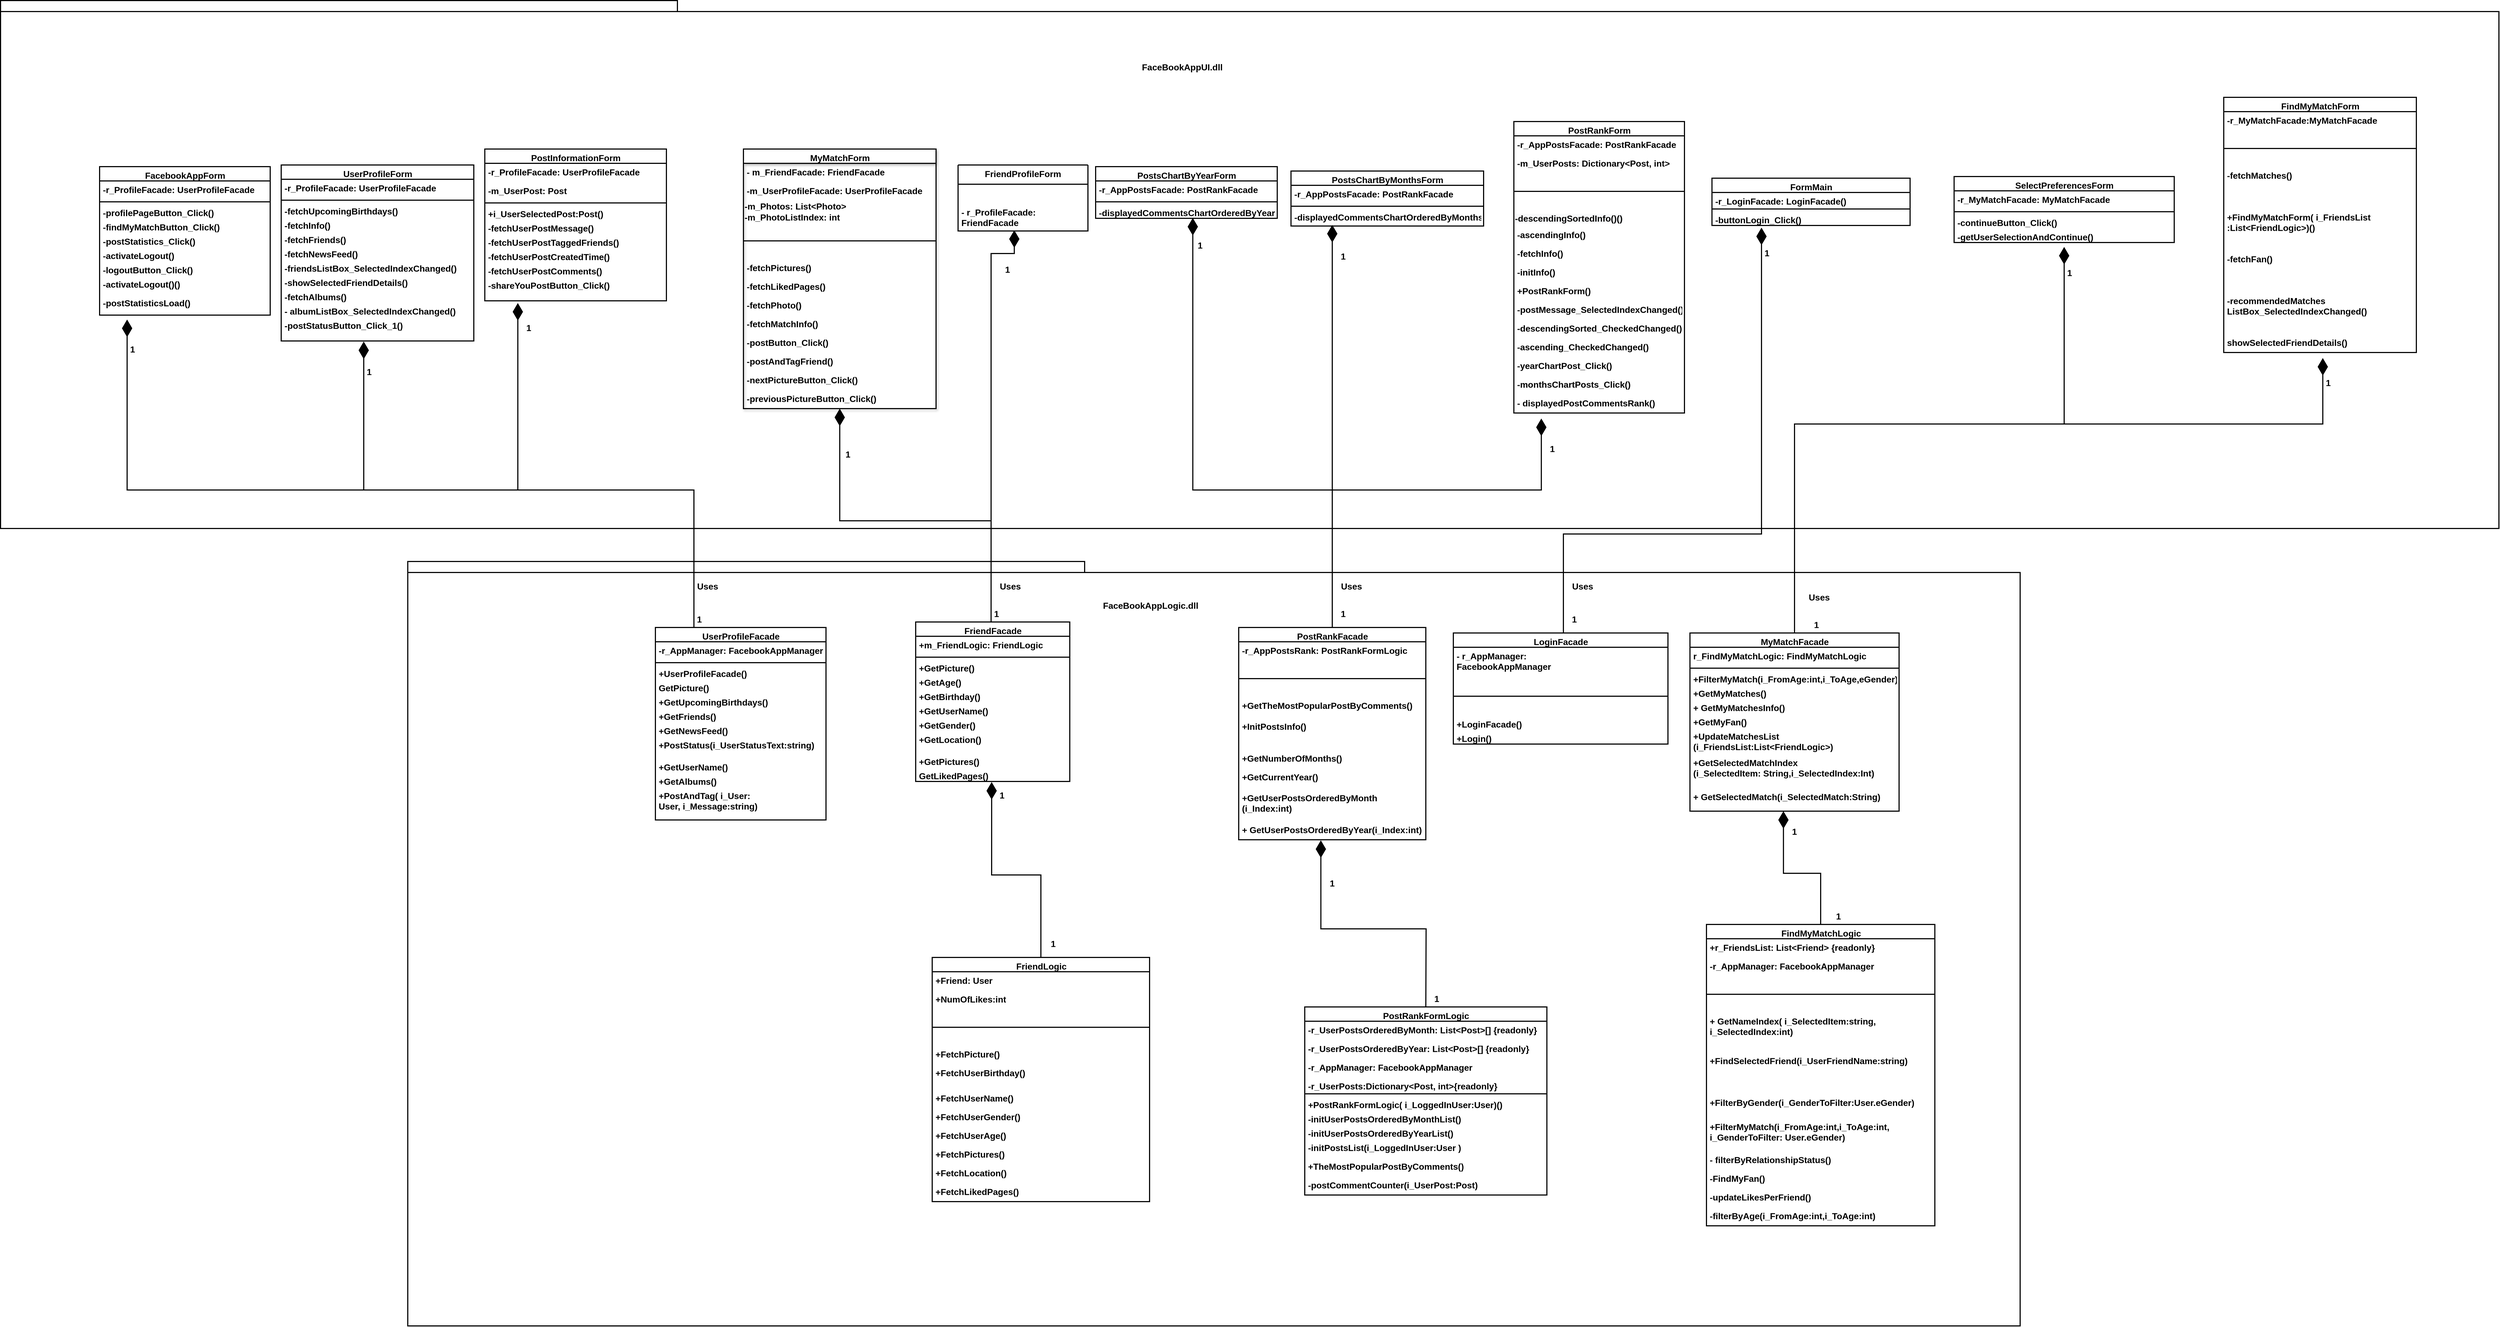<mxfile version="15.7.3" type="device" pages="2"><diagram id="BC6p_SAtIp1NFy3oTph0" name="Page-1"><mxGraphModel dx="4765" dy="1469" grid="1" gridSize="10" guides="1" tooltips="1" connect="1" arrows="1" fold="1" page="1" pageScale="1" pageWidth="827" pageHeight="1169" math="0" shadow="0"><root><mxCell id="0"/><mxCell id="1" parent="0"/><mxCell id="zVxdv3VHpxf1T_Y1fGfB-60" value="" style="shape=folder;fontStyle=1;spacingTop=10;tabWidth=1230;tabHeight=20;tabPosition=left;html=1;fontSize=16;strokeWidth=2;" vertex="1" parent="1"><mxGeometry x="-3760" y="-950" width="4540" height="960" as="geometry"/></mxCell><mxCell id="zVxdv3VHpxf1T_Y1fGfB-58" value="" style="shape=folder;fontStyle=1;spacingTop=10;tabWidth=1230;tabHeight=20;tabPosition=left;html=1;fontSize=16;strokeWidth=2;" vertex="1" parent="1"><mxGeometry x="-3020" y="70" width="2930" height="1390" as="geometry"/></mxCell><mxCell id="zVxdv3VHpxf1T_Y1fGfB-19" style="edgeStyle=orthogonalEdgeStyle;rounded=0;orthogonalLoop=1;jettySize=auto;html=1;exitX=0.5;exitY=0;exitDx=0;exitDy=0;endArrow=diamondThin;endFill=1;endSize=26;strokeWidth=2;labelBorderColor=none;fontStyle=1;fontSize=16;" edge="1" parent="1" source="ArRMYHsxe0wzCzeRXzFu-1"><mxGeometry relative="1" as="geometry"><mxPoint x="-3100" y="-330" as="targetPoint"/><Array as="points"><mxPoint x="-2500" y="190"/><mxPoint x="-2500" y="-60"/><mxPoint x="-3100" y="-60"/></Array></mxGeometry></mxCell><mxCell id="zVxdv3VHpxf1T_Y1fGfB-20" style="edgeStyle=orthogonalEdgeStyle;rounded=0;orthogonalLoop=1;jettySize=auto;html=1;exitX=0.5;exitY=0;exitDx=0;exitDy=0;endArrow=diamondThin;endFill=1;endSize=26;strokeWidth=2;labelBorderColor=none;fontStyle=1;fontSize=16;" edge="1" parent="1" source="ArRMYHsxe0wzCzeRXzFu-1"><mxGeometry relative="1" as="geometry"><mxPoint x="-3530" y="-370" as="targetPoint"/><Array as="points"><mxPoint x="-2500" y="190"/><mxPoint x="-2500" y="-60"/><mxPoint x="-3530" y="-60"/></Array></mxGeometry></mxCell><mxCell id="zVxdv3VHpxf1T_Y1fGfB-21" style="edgeStyle=orthogonalEdgeStyle;rounded=0;orthogonalLoop=1;jettySize=auto;html=1;exitX=0.25;exitY=0;exitDx=0;exitDy=0;endArrow=diamondThin;endFill=1;endSize=26;strokeWidth=2;labelBorderColor=none;fontStyle=1;fontSize=16;" edge="1" parent="1" source="ArRMYHsxe0wzCzeRXzFu-1"><mxGeometry relative="1" as="geometry"><mxPoint x="-2820" y="-400" as="targetPoint"/><Array as="points"><mxPoint x="-2500" y="-60"/><mxPoint x="-2820" y="-60"/></Array></mxGeometry></mxCell><mxCell id="ArRMYHsxe0wzCzeRXzFu-1" value="UserProfileFacade" style="swimlane;fontStyle=1;align=center;verticalAlign=top;childLayout=stackLayout;horizontal=1;startSize=26;horizontalStack=0;resizeParent=1;resizeParentMax=0;resizeLast=0;collapsible=1;marginBottom=0;fontSize=16;labelBorderColor=none;html=1;strokeWidth=2;" parent="1" vertex="1"><mxGeometry x="-2570" y="190" width="310" height="350" as="geometry"/></mxCell><mxCell id="ArRMYHsxe0wzCzeRXzFu-2" value="-r_AppManager: FacebookAppManager" style="text;strokeColor=none;fillColor=none;align=left;verticalAlign=top;spacingLeft=4;spacingRight=4;overflow=hidden;rotatable=0;points=[[0,0.5],[1,0.5]];portConstraint=eastwest;fontSize=16;labelBorderColor=none;html=1;fontStyle=1;strokeWidth=2;" parent="ArRMYHsxe0wzCzeRXzFu-1" vertex="1"><mxGeometry y="26" width="310" height="34" as="geometry"/></mxCell><mxCell id="ArRMYHsxe0wzCzeRXzFu-3" value="" style="line;strokeWidth=2;fillColor=none;align=left;verticalAlign=middle;spacingTop=-1;spacingLeft=3;spacingRight=3;rotatable=0;labelPosition=right;points=[];portConstraint=eastwest;fontSize=16;labelBorderColor=none;html=1;fontStyle=1" parent="ArRMYHsxe0wzCzeRXzFu-1" vertex="1"><mxGeometry y="60" width="310" height="8" as="geometry"/></mxCell><mxCell id="ArRMYHsxe0wzCzeRXzFu-4" value="+UserProfileFacade()" style="text;strokeColor=none;fillColor=none;align=left;verticalAlign=top;spacingLeft=4;spacingRight=4;overflow=hidden;rotatable=0;points=[[0,0.5],[1,0.5]];portConstraint=eastwest;fontSize=16;labelBorderColor=none;html=1;fontStyle=1;strokeWidth=2;" parent="ArRMYHsxe0wzCzeRXzFu-1" vertex="1"><mxGeometry y="68" width="310" height="26" as="geometry"/></mxCell><mxCell id="ArRMYHsxe0wzCzeRXzFu-5" value="GetPicture()" style="text;strokeColor=none;fillColor=none;align=left;verticalAlign=top;spacingLeft=4;spacingRight=4;overflow=hidden;rotatable=0;points=[[0,0.5],[1,0.5]];portConstraint=eastwest;fontSize=16;labelBorderColor=none;html=1;fontStyle=1;strokeWidth=2;" parent="ArRMYHsxe0wzCzeRXzFu-1" vertex="1"><mxGeometry y="94" width="310" height="26" as="geometry"/></mxCell><mxCell id="ArRMYHsxe0wzCzeRXzFu-6" value="+GetUpcomingBirthdays()" style="text;strokeColor=none;fillColor=none;align=left;verticalAlign=top;spacingLeft=4;spacingRight=4;overflow=hidden;rotatable=0;points=[[0,0.5],[1,0.5]];portConstraint=eastwest;fontSize=16;labelBorderColor=none;html=1;fontStyle=1;strokeWidth=2;" parent="ArRMYHsxe0wzCzeRXzFu-1" vertex="1"><mxGeometry y="120" width="310" height="26" as="geometry"/></mxCell><mxCell id="ArRMYHsxe0wzCzeRXzFu-7" value="+GetFriends()" style="text;strokeColor=none;fillColor=none;align=left;verticalAlign=top;spacingLeft=4;spacingRight=4;overflow=hidden;rotatable=0;points=[[0,0.5],[1,0.5]];portConstraint=eastwest;fontSize=16;labelBorderColor=none;html=1;fontStyle=1;strokeWidth=2;" parent="ArRMYHsxe0wzCzeRXzFu-1" vertex="1"><mxGeometry y="146" width="310" height="26" as="geometry"/></mxCell><mxCell id="ArRMYHsxe0wzCzeRXzFu-8" value="+GetNewsFeed()" style="text;strokeColor=none;fillColor=none;align=left;verticalAlign=top;spacingLeft=4;spacingRight=4;overflow=hidden;rotatable=0;points=[[0,0.5],[1,0.5]];portConstraint=eastwest;fontSize=16;labelBorderColor=none;html=1;fontStyle=1;strokeWidth=2;" parent="ArRMYHsxe0wzCzeRXzFu-1" vertex="1"><mxGeometry y="172" width="310" height="26" as="geometry"/></mxCell><mxCell id="ArRMYHsxe0wzCzeRXzFu-9" value="+PostStatus(i_UserStatusText:string)" style="text;strokeColor=none;fillColor=none;align=left;verticalAlign=top;spacingLeft=4;spacingRight=4;overflow=hidden;rotatable=0;points=[[0,0.5],[1,0.5]];portConstraint=eastwest;fontSize=16;labelBorderColor=none;html=1;fontStyle=1;strokeWidth=2;" parent="ArRMYHsxe0wzCzeRXzFu-1" vertex="1"><mxGeometry y="198" width="310" height="40" as="geometry"/></mxCell><mxCell id="ArRMYHsxe0wzCzeRXzFu-10" value="+GetUserName()" style="text;strokeColor=none;fillColor=none;align=left;verticalAlign=top;spacingLeft=4;spacingRight=4;overflow=hidden;rotatable=0;points=[[0,0.5],[1,0.5]];portConstraint=eastwest;fontSize=16;labelBorderColor=none;html=1;fontStyle=1;strokeWidth=2;" parent="ArRMYHsxe0wzCzeRXzFu-1" vertex="1"><mxGeometry y="238" width="310" height="26" as="geometry"/></mxCell><mxCell id="ArRMYHsxe0wzCzeRXzFu-11" value="+GetAlbums()" style="text;strokeColor=none;fillColor=none;align=left;verticalAlign=top;spacingLeft=4;spacingRight=4;overflow=hidden;rotatable=0;points=[[0,0.5],[1,0.5]];portConstraint=eastwest;fontSize=16;labelBorderColor=none;html=1;fontStyle=1;strokeWidth=2;" parent="ArRMYHsxe0wzCzeRXzFu-1" vertex="1"><mxGeometry y="264" width="310" height="26" as="geometry"/></mxCell><mxCell id="ArRMYHsxe0wzCzeRXzFu-12" value="+PostAndTag(&amp;nbsp;i_User:&lt;br style=&quot;font-size: 16px;&quot;&gt;User,&amp;nbsp;i_Message:string)" style="text;strokeColor=none;fillColor=none;align=left;verticalAlign=top;spacingLeft=4;spacingRight=4;overflow=hidden;rotatable=0;points=[[0,0.5],[1,0.5]];portConstraint=eastwest;fontSize=16;labelBorderColor=none;html=1;fontStyle=1;strokeWidth=2;" parent="ArRMYHsxe0wzCzeRXzFu-1" vertex="1"><mxGeometry y="290" width="310" height="60" as="geometry"/></mxCell><mxCell id="zVxdv3VHpxf1T_Y1fGfB-13" style="edgeStyle=orthogonalEdgeStyle;rounded=0;orthogonalLoop=1;jettySize=auto;html=1;exitX=0.5;exitY=0;exitDx=0;exitDy=0;endArrow=diamondThin;endFill=1;endSize=26;strokeWidth=2;labelBorderColor=none;fontStyle=1;fontSize=16;" edge="1" parent="1" source="Hckl_3sYu1NP0Hbm4hCR-1"><mxGeometry relative="1" as="geometry"><mxPoint x="-1340" y="-510" as="targetPoint"/><Array as="points"><mxPoint x="-1340" y="-540"/></Array></mxGeometry></mxCell><mxCell id="zVxdv3VHpxf1T_Y1fGfB-14" style="edgeStyle=orthogonalEdgeStyle;rounded=0;orthogonalLoop=1;jettySize=auto;html=1;exitX=0.75;exitY=0;exitDx=0;exitDy=0;endArrow=diamondThin;endFill=1;endSize=26;strokeWidth=2;entryX=0.161;entryY=1.294;entryDx=0;entryDy=0;entryPerimeter=0;labelBorderColor=none;fontStyle=1;fontSize=16;" edge="1" parent="1" source="Hckl_3sYu1NP0Hbm4hCR-1" target="Hckl_3sYu1NP0Hbm4hCR-80"><mxGeometry relative="1" as="geometry"><mxPoint x="-960.0" y="-150" as="targetPoint"/><Array as="points"><mxPoint x="-1340" y="190"/><mxPoint x="-1340" y="-60"/><mxPoint x="-960" y="-60"/></Array></mxGeometry></mxCell><mxCell id="zVxdv3VHpxf1T_Y1fGfB-15" style="edgeStyle=orthogonalEdgeStyle;rounded=0;orthogonalLoop=1;jettySize=auto;html=1;exitX=0.25;exitY=0;exitDx=0;exitDy=0;entryX=0.535;entryY=0.973;entryDx=0;entryDy=0;entryPerimeter=0;endArrow=diamondThin;endFill=1;endSize=26;strokeWidth=2;labelBorderColor=none;fontStyle=1;fontSize=16;" edge="1" parent="1" source="Hckl_3sYu1NP0Hbm4hCR-1" target="Hckl_3sYu1NP0Hbm4hCR-116"><mxGeometry relative="1" as="geometry"><Array as="points"><mxPoint x="-1340" y="190"/><mxPoint x="-1340" y="-60"/><mxPoint x="-1593" y="-60"/></Array></mxGeometry></mxCell><mxCell id="Hckl_3sYu1NP0Hbm4hCR-1" value="PostRankFacade" style="swimlane;fontStyle=1;align=center;verticalAlign=top;childLayout=stackLayout;horizontal=1;startSize=26;horizontalStack=0;resizeParent=1;resizeParentMax=0;resizeLast=0;collapsible=1;marginBottom=0;fontSize=16;strokeWidth=2;labelBorderColor=none;html=1;" parent="1" vertex="1"><mxGeometry x="-1510" y="190" width="340" height="386" as="geometry"/></mxCell><mxCell id="Hckl_3sYu1NP0Hbm4hCR-2" value="-r_AppPostsRank:&amp;nbsp;PostRankFormLogic" style="text;strokeColor=none;fillColor=none;align=left;verticalAlign=top;spacingLeft=4;spacingRight=4;overflow=hidden;rotatable=0;points=[[0,0.5],[1,0.5]];portConstraint=eastwest;fontSize=16;fontStyle=1;labelBorderColor=none;html=1;strokeWidth=2;" parent="Hckl_3sYu1NP0Hbm4hCR-1" vertex="1"><mxGeometry y="26" width="340" height="34" as="geometry"/></mxCell><mxCell id="Hckl_3sYu1NP0Hbm4hCR-5" value="" style="line;strokeWidth=2;fillColor=none;align=left;verticalAlign=middle;spacingTop=-1;spacingLeft=3;spacingRight=3;rotatable=0;labelPosition=right;points=[];portConstraint=eastwest;fontSize=16;fontStyle=1;labelBorderColor=none;html=1;" parent="Hckl_3sYu1NP0Hbm4hCR-1" vertex="1"><mxGeometry y="60" width="340" height="66" as="geometry"/></mxCell><mxCell id="Hckl_3sYu1NP0Hbm4hCR-13" value="+GetTheMostPopularPostByComments()" style="text;align=left;verticalAlign=top;spacingLeft=4;spacingRight=4;overflow=hidden;rotatable=0;points=[[0,0.5],[1,0.5]];portConstraint=eastwest;fontSize=16;fontStyle=1;labelBorderColor=none;html=1;strokeWidth=2;" parent="Hckl_3sYu1NP0Hbm4hCR-1" vertex="1"><mxGeometry y="126" width="340" height="38" as="geometry"/></mxCell><mxCell id="zVxdv3VHpxf1T_Y1fGfB-70" value="+&lt;span style=&quot;font-size: 16px;&quot;&gt;InitPostsInfo()&lt;br style=&quot;font-size: 16px;&quot;&gt;&lt;/span&gt;" style="text;align=left;verticalAlign=top;spacingLeft=4;spacingRight=4;overflow=hidden;rotatable=0;points=[[0,0.5],[1,0.5]];portConstraint=eastwest;fontSize=16;fontStyle=1;labelBorderColor=none;html=1;strokeWidth=2;" vertex="1" parent="Hckl_3sYu1NP0Hbm4hCR-1"><mxGeometry y="164" width="340" height="58" as="geometry"/></mxCell><mxCell id="Hckl_3sYu1NP0Hbm4hCR-8" value="+GetNumberOfMonths()" style="text;align=left;verticalAlign=top;spacingLeft=4;spacingRight=4;overflow=hidden;rotatable=0;points=[[0,0.5],[1,0.5]];portConstraint=eastwest;fontSize=16;fontStyle=1;labelBorderColor=none;html=1;strokeWidth=2;" parent="Hckl_3sYu1NP0Hbm4hCR-1" vertex="1"><mxGeometry y="222" width="340" height="34" as="geometry"/></mxCell><mxCell id="Hckl_3sYu1NP0Hbm4hCR-9" value="+GetCurrentYear()" style="text;align=left;verticalAlign=top;spacingLeft=4;spacingRight=4;overflow=hidden;rotatable=0;points=[[0,0.5],[1,0.5]];portConstraint=eastwest;fontSize=16;fontStyle=1;labelBorderColor=none;html=1;strokeWidth=2;" parent="Hckl_3sYu1NP0Hbm4hCR-1" vertex="1"><mxGeometry y="256" width="340" height="38" as="geometry"/></mxCell><mxCell id="Hckl_3sYu1NP0Hbm4hCR-10" value="+GetUserPostsOrderedByMonth&lt;br style=&quot;font-size: 16px;&quot;&gt;(i_Index:int)" style="text;align=left;verticalAlign=top;spacingLeft=4;spacingRight=4;overflow=hidden;rotatable=0;points=[[0,0.5],[1,0.5]];portConstraint=eastwest;fontSize=16;fontStyle=1;labelBorderColor=none;html=1;strokeWidth=2;" parent="Hckl_3sYu1NP0Hbm4hCR-1" vertex="1"><mxGeometry y="294" width="340" height="58" as="geometry"/></mxCell><mxCell id="Hckl_3sYu1NP0Hbm4hCR-11" value="+&amp;nbsp;GetUserPostsOrderedByYear(i_Index:int)" style="text;align=left;verticalAlign=top;spacingLeft=4;spacingRight=4;overflow=hidden;rotatable=0;points=[[0,0.5],[1,0.5]];portConstraint=eastwest;fontSize=16;fontStyle=1;labelBorderColor=none;html=1;strokeWidth=2;" parent="Hckl_3sYu1NP0Hbm4hCR-1" vertex="1"><mxGeometry y="352" width="340" height="34" as="geometry"/></mxCell><mxCell id="zVxdv3VHpxf1T_Y1fGfB-17" style="edgeStyle=orthogonalEdgeStyle;rounded=0;orthogonalLoop=1;jettySize=auto;html=1;exitX=0.5;exitY=0;exitDx=0;exitDy=0;entryX=0.5;entryY=1;entryDx=0;entryDy=0;endArrow=diamondThin;endFill=1;endSize=26;strokeWidth=2;labelBorderColor=none;fontStyle=1;fontSize=16;" edge="1" parent="1" source="Hckl_3sYu1NP0Hbm4hCR-16" target="Hckl_3sYu1NP0Hbm4hCR-133"><mxGeometry relative="1" as="geometry"><Array as="points"><mxPoint x="-1960" y="180"/><mxPoint x="-1960" y="-4"/><mxPoint x="-2235" y="-4"/></Array></mxGeometry></mxCell><mxCell id="Hckl_3sYu1NP0Hbm4hCR-16" value="FriendFacade" style="swimlane;fontStyle=1;align=center;verticalAlign=top;childLayout=stackLayout;horizontal=1;startSize=26;horizontalStack=0;resizeParent=1;resizeParentMax=0;resizeLast=0;collapsible=1;marginBottom=0;fontSize=16;labelBorderColor=none;html=1;strokeWidth=2;" parent="1" vertex="1"><mxGeometry x="-2097" y="180" width="280" height="290" as="geometry"/></mxCell><mxCell id="Hckl_3sYu1NP0Hbm4hCR-17" value="+m_FriendLogic: FriendLogic" style="text;strokeColor=none;fillColor=none;align=left;verticalAlign=top;spacingLeft=4;spacingRight=4;overflow=hidden;rotatable=0;points=[[0,0.5],[1,0.5]];portConstraint=eastwest;fontSize=16;labelBorderColor=none;html=1;fontStyle=1;strokeWidth=2;" parent="Hckl_3sYu1NP0Hbm4hCR-16" vertex="1"><mxGeometry y="26" width="280" height="34" as="geometry"/></mxCell><mxCell id="Hckl_3sYu1NP0Hbm4hCR-18" value="" style="line;strokeWidth=2;fillColor=none;align=left;verticalAlign=middle;spacingTop=-1;spacingLeft=3;spacingRight=3;rotatable=0;labelPosition=right;points=[];portConstraint=eastwest;fontSize=16;labelBorderColor=none;html=1;fontStyle=1" parent="Hckl_3sYu1NP0Hbm4hCR-16" vertex="1"><mxGeometry y="60" width="280" height="8" as="geometry"/></mxCell><mxCell id="Hckl_3sYu1NP0Hbm4hCR-19" value="+GetPicture()" style="text;strokeColor=none;fillColor=none;align=left;verticalAlign=top;spacingLeft=4;spacingRight=4;overflow=hidden;rotatable=0;points=[[0,0.5],[1,0.5]];portConstraint=eastwest;fontSize=16;labelBorderColor=none;html=1;fontStyle=1;strokeWidth=2;" parent="Hckl_3sYu1NP0Hbm4hCR-16" vertex="1"><mxGeometry y="68" width="280" height="26" as="geometry"/></mxCell><mxCell id="Hckl_3sYu1NP0Hbm4hCR-20" value="+GetAge()" style="text;strokeColor=none;fillColor=none;align=left;verticalAlign=top;spacingLeft=4;spacingRight=4;overflow=hidden;rotatable=0;points=[[0,0.5],[1,0.5]];portConstraint=eastwest;fontSize=16;labelBorderColor=none;html=1;fontStyle=1;strokeWidth=2;" parent="Hckl_3sYu1NP0Hbm4hCR-16" vertex="1"><mxGeometry y="94" width="280" height="26" as="geometry"/></mxCell><mxCell id="Hckl_3sYu1NP0Hbm4hCR-21" value="+GetBirthday()" style="text;strokeColor=none;fillColor=none;align=left;verticalAlign=top;spacingLeft=4;spacingRight=4;overflow=hidden;rotatable=0;points=[[0,0.5],[1,0.5]];portConstraint=eastwest;fontSize=16;labelBorderColor=none;html=1;fontStyle=1;strokeWidth=2;" parent="Hckl_3sYu1NP0Hbm4hCR-16" vertex="1"><mxGeometry y="120" width="280" height="26" as="geometry"/></mxCell><mxCell id="Hckl_3sYu1NP0Hbm4hCR-22" value="+GetUserName()" style="text;strokeColor=none;fillColor=none;align=left;verticalAlign=top;spacingLeft=4;spacingRight=4;overflow=hidden;rotatable=0;points=[[0,0.5],[1,0.5]];portConstraint=eastwest;fontSize=16;labelBorderColor=none;html=1;fontStyle=1;strokeWidth=2;" parent="Hckl_3sYu1NP0Hbm4hCR-16" vertex="1"><mxGeometry y="146" width="280" height="26" as="geometry"/></mxCell><mxCell id="Hckl_3sYu1NP0Hbm4hCR-23" value="+GetGender()" style="text;strokeColor=none;fillColor=none;align=left;verticalAlign=top;spacingLeft=4;spacingRight=4;overflow=hidden;rotatable=0;points=[[0,0.5],[1,0.5]];portConstraint=eastwest;fontSize=16;labelBorderColor=none;html=1;fontStyle=1;strokeWidth=2;" parent="Hckl_3sYu1NP0Hbm4hCR-16" vertex="1"><mxGeometry y="172" width="280" height="26" as="geometry"/></mxCell><mxCell id="Hckl_3sYu1NP0Hbm4hCR-24" value="+GetLocation()" style="text;strokeColor=none;fillColor=none;align=left;verticalAlign=top;spacingLeft=4;spacingRight=4;overflow=hidden;rotatable=0;points=[[0,0.5],[1,0.5]];portConstraint=eastwest;fontSize=16;labelBorderColor=none;html=1;fontStyle=1;strokeWidth=2;" parent="Hckl_3sYu1NP0Hbm4hCR-16" vertex="1"><mxGeometry y="198" width="280" height="40" as="geometry"/></mxCell><mxCell id="Hckl_3sYu1NP0Hbm4hCR-25" value="+GetPictures()" style="text;strokeColor=none;fillColor=none;align=left;verticalAlign=top;spacingLeft=4;spacingRight=4;overflow=hidden;rotatable=0;points=[[0,0.5],[1,0.5]];portConstraint=eastwest;fontSize=16;labelBorderColor=none;html=1;fontStyle=1;strokeWidth=2;" parent="Hckl_3sYu1NP0Hbm4hCR-16" vertex="1"><mxGeometry y="238" width="280" height="26" as="geometry"/></mxCell><mxCell id="Hckl_3sYu1NP0Hbm4hCR-26" value="GetLikedPages()" style="text;strokeColor=none;fillColor=none;align=left;verticalAlign=top;spacingLeft=4;spacingRight=4;overflow=hidden;rotatable=0;points=[[0,0.5],[1,0.5]];portConstraint=eastwest;fontSize=16;labelBorderColor=none;html=1;fontStyle=1;strokeWidth=2;" parent="Hckl_3sYu1NP0Hbm4hCR-16" vertex="1"><mxGeometry y="264" width="280" height="26" as="geometry"/></mxCell><mxCell id="zVxdv3VHpxf1T_Y1fGfB-10" style="edgeStyle=orthogonalEdgeStyle;rounded=0;orthogonalLoop=1;jettySize=auto;html=1;exitX=0.5;exitY=0;exitDx=0;exitDy=0;endArrow=diamondThin;endFill=1;endSize=26;strokeWidth=2;labelBorderColor=none;fontStyle=1;fontSize=16;" edge="1" parent="1" source="Hckl_3sYu1NP0Hbm4hCR-28"><mxGeometry relative="1" as="geometry"><mxPoint x="-560" y="-537.143" as="targetPoint"/><Array as="points"><mxPoint x="-920" y="20"/><mxPoint x="-560" y="20"/></Array></mxGeometry></mxCell><mxCell id="Hckl_3sYu1NP0Hbm4hCR-28" value="LoginFacade" style="swimlane;fontStyle=1;align=center;verticalAlign=top;childLayout=stackLayout;horizontal=1;startSize=26;horizontalStack=0;resizeParent=1;resizeParentMax=0;resizeLast=0;collapsible=1;marginBottom=0;fontSize=16;labelBorderColor=none;html=1;strokeWidth=2;" parent="1" vertex="1"><mxGeometry x="-1120" y="200" width="390" height="202" as="geometry"/></mxCell><mxCell id="Hckl_3sYu1NP0Hbm4hCR-29" value="- r_AppManager:&lt;br style=&quot;font-size: 16px;&quot;&gt;FacebookAppManager" style="text;strokeColor=none;fillColor=none;align=left;verticalAlign=top;spacingLeft=4;spacingRight=4;overflow=hidden;rotatable=0;points=[[0,0.5],[1,0.5]];portConstraint=eastwest;fontSize=16;labelBorderColor=none;html=1;fontStyle=1;strokeWidth=2;" parent="Hckl_3sYu1NP0Hbm4hCR-28" vertex="1"><mxGeometry y="26" width="390" height="54" as="geometry"/></mxCell><mxCell id="Hckl_3sYu1NP0Hbm4hCR-30" value="" style="line;strokeWidth=2;fillColor=none;align=left;verticalAlign=middle;spacingTop=-1;spacingLeft=3;spacingRight=3;rotatable=0;labelPosition=right;points=[];portConstraint=eastwest;fontSize=16;labelBorderColor=none;html=1;fontStyle=1" parent="Hckl_3sYu1NP0Hbm4hCR-28" vertex="1"><mxGeometry y="80" width="390" height="70" as="geometry"/></mxCell><mxCell id="Hckl_3sYu1NP0Hbm4hCR-31" value="+LoginFacade()" style="text;strokeColor=none;fillColor=none;align=left;verticalAlign=top;spacingLeft=4;spacingRight=4;overflow=hidden;rotatable=0;points=[[0,0.5],[1,0.5]];portConstraint=eastwest;fontSize=16;labelBorderColor=none;html=1;fontStyle=1;strokeWidth=2;" parent="Hckl_3sYu1NP0Hbm4hCR-28" vertex="1"><mxGeometry y="150" width="390" height="26" as="geometry"/></mxCell><mxCell id="Hckl_3sYu1NP0Hbm4hCR-32" value="+Login()" style="text;strokeColor=none;fillColor=none;align=left;verticalAlign=top;spacingLeft=4;spacingRight=4;overflow=hidden;rotatable=0;points=[[0,0.5],[1,0.5]];portConstraint=eastwest;fontSize=16;labelBorderColor=none;html=1;fontStyle=1;strokeWidth=2;" parent="Hckl_3sYu1NP0Hbm4hCR-28" vertex="1"><mxGeometry y="176" width="390" height="26" as="geometry"/></mxCell><mxCell id="zVxdv3VHpxf1T_Y1fGfB-7" style="edgeStyle=orthogonalEdgeStyle;rounded=0;orthogonalLoop=1;jettySize=auto;html=1;exitX=0.5;exitY=0;exitDx=0;exitDy=0;endArrow=diamondThin;endFill=1;endSize=26;strokeWidth=2;labelBorderColor=none;fontStyle=1;fontSize=16;" edge="1" parent="1" source="Hckl_3sYu1NP0Hbm4hCR-33"><mxGeometry relative="1" as="geometry"><mxPoint x="-10" y="-502" as="targetPoint"/><Array as="points"><mxPoint x="-500" y="-180"/><mxPoint x="-10" y="-180"/></Array></mxGeometry></mxCell><mxCell id="zVxdv3VHpxf1T_Y1fGfB-9" style="edgeStyle=orthogonalEdgeStyle;rounded=0;orthogonalLoop=1;jettySize=auto;html=1;exitX=0.75;exitY=0;exitDx=0;exitDy=0;endArrow=diamondThin;endFill=1;endSize=26;strokeWidth=2;labelBorderColor=none;fontStyle=1;fontSize=16;" edge="1" parent="1" source="Hckl_3sYu1NP0Hbm4hCR-33"><mxGeometry relative="1" as="geometry"><mxPoint x="460" y="-300" as="targetPoint"/><Array as="points"><mxPoint x="-500" y="200"/><mxPoint x="-500" y="-180"/><mxPoint x="460" y="-180"/></Array></mxGeometry></mxCell><mxCell id="Hckl_3sYu1NP0Hbm4hCR-33" value="MyMatchFacade" style="swimlane;fontStyle=1;align=center;verticalAlign=top;childLayout=stackLayout;horizontal=1;startSize=26;horizontalStack=0;resizeParent=1;resizeParentMax=0;resizeLast=0;collapsible=1;marginBottom=0;fontSize=16;labelBorderColor=none;html=1;strokeWidth=2;" parent="1" vertex="1"><mxGeometry x="-690" y="200" width="380" height="324" as="geometry"/></mxCell><mxCell id="Hckl_3sYu1NP0Hbm4hCR-34" value="r_FindMyMatchLogic: FindMyMatchLogic" style="text;strokeColor=none;fillColor=none;align=left;verticalAlign=top;spacingLeft=4;spacingRight=4;overflow=hidden;rotatable=0;points=[[0,0.5],[1,0.5]];portConstraint=eastwest;fontSize=16;labelBorderColor=none;html=1;fontStyle=1;strokeWidth=2;" parent="Hckl_3sYu1NP0Hbm4hCR-33" vertex="1"><mxGeometry y="26" width="380" height="34" as="geometry"/></mxCell><mxCell id="Hckl_3sYu1NP0Hbm4hCR-35" value="" style="line;strokeWidth=2;fillColor=none;align=left;verticalAlign=middle;spacingTop=-1;spacingLeft=3;spacingRight=3;rotatable=0;labelPosition=right;points=[];portConstraint=eastwest;fontSize=16;labelBorderColor=none;html=1;fontStyle=1" parent="Hckl_3sYu1NP0Hbm4hCR-33" vertex="1"><mxGeometry y="60" width="380" height="8" as="geometry"/></mxCell><mxCell id="Hckl_3sYu1NP0Hbm4hCR-36" value="+FilterMyMatch(i_FromAge:int,i_ToAge,eGender)" style="text;strokeColor=none;fillColor=none;align=left;verticalAlign=top;spacingLeft=4;spacingRight=4;overflow=hidden;rotatable=0;points=[[0,0.5],[1,0.5]];portConstraint=eastwest;fontSize=16;labelBorderColor=none;html=1;fontStyle=1;strokeWidth=2;" parent="Hckl_3sYu1NP0Hbm4hCR-33" vertex="1"><mxGeometry y="68" width="380" height="26" as="geometry"/></mxCell><mxCell id="Hckl_3sYu1NP0Hbm4hCR-37" value="+GetMyMatches()" style="text;strokeColor=none;fillColor=none;align=left;verticalAlign=top;spacingLeft=4;spacingRight=4;overflow=hidden;rotatable=0;points=[[0,0.5],[1,0.5]];portConstraint=eastwest;fontSize=16;labelBorderColor=none;html=1;fontStyle=1;strokeWidth=2;" parent="Hckl_3sYu1NP0Hbm4hCR-33" vertex="1"><mxGeometry y="94" width="380" height="26" as="geometry"/></mxCell><mxCell id="Hckl_3sYu1NP0Hbm4hCR-38" value="+&amp;nbsp;GetMyMatchesInfo()" style="text;strokeColor=none;fillColor=none;align=left;verticalAlign=top;spacingLeft=4;spacingRight=4;overflow=hidden;rotatable=0;points=[[0,0.5],[1,0.5]];portConstraint=eastwest;fontSize=16;labelBorderColor=none;html=1;fontStyle=1;strokeWidth=2;" parent="Hckl_3sYu1NP0Hbm4hCR-33" vertex="1"><mxGeometry y="120" width="380" height="26" as="geometry"/></mxCell><mxCell id="Hckl_3sYu1NP0Hbm4hCR-39" value="+GetMyFan()" style="text;strokeColor=none;fillColor=none;align=left;verticalAlign=top;spacingLeft=4;spacingRight=4;overflow=hidden;rotatable=0;points=[[0,0.5],[1,0.5]];portConstraint=eastwest;fontSize=16;labelBorderColor=none;html=1;fontStyle=1;strokeWidth=2;" parent="Hckl_3sYu1NP0Hbm4hCR-33" vertex="1"><mxGeometry y="146" width="380" height="26" as="geometry"/></mxCell><mxCell id="Hckl_3sYu1NP0Hbm4hCR-40" value="+&lt;span style=&quot;font-size: 16px;&quot;&gt;UpdateMatchesList&lt;/span&gt;&lt;br style=&quot;font-size: 16px;&quot;&gt;(i_FriendsList:List&amp;lt;FriendLogic&amp;gt;)" style="text;strokeColor=none;fillColor=none;align=left;verticalAlign=top;spacingLeft=4;spacingRight=4;overflow=hidden;rotatable=0;points=[[0,0.5],[1,0.5]];portConstraint=eastwest;fontSize=16;labelBorderColor=none;html=1;fontStyle=1;strokeWidth=2;" parent="Hckl_3sYu1NP0Hbm4hCR-33" vertex="1"><mxGeometry y="172" width="380" height="48" as="geometry"/></mxCell><mxCell id="Hckl_3sYu1NP0Hbm4hCR-41" value="+GetSelectedMatchIndex&lt;br style=&quot;font-size: 16px;&quot;&gt;(i_SelectedItem: String,i_SelectedIndex:Int)" style="text;strokeColor=none;fillColor=none;align=left;verticalAlign=top;spacingLeft=4;spacingRight=4;overflow=hidden;rotatable=0;points=[[0,0.5],[1,0.5]];portConstraint=eastwest;fontSize=16;labelBorderColor=none;html=1;fontStyle=1;strokeWidth=2;" parent="Hckl_3sYu1NP0Hbm4hCR-33" vertex="1"><mxGeometry y="220" width="380" height="62" as="geometry"/></mxCell><mxCell id="Hckl_3sYu1NP0Hbm4hCR-42" value="+&amp;nbsp;GetSelectedMatch(i_SelectedMatch:String)" style="text;strokeColor=none;fillColor=none;align=left;verticalAlign=top;spacingLeft=4;spacingRight=4;overflow=hidden;rotatable=0;points=[[0,0.5],[1,0.5]];portConstraint=eastwest;fontSize=16;labelBorderColor=none;html=1;fontStyle=1;strokeWidth=2;" parent="Hckl_3sYu1NP0Hbm4hCR-33" vertex="1"><mxGeometry y="282" width="380" height="42" as="geometry"/></mxCell><mxCell id="Hckl_3sYu1NP0Hbm4hCR-46" value="FindMyMatchForm" style="swimlane;fontStyle=1;align=center;verticalAlign=top;childLayout=stackLayout;horizontal=1;startSize=26;horizontalStack=0;resizeParent=1;resizeParentMax=0;resizeLast=0;collapsible=1;marginBottom=0;fontSize=16;labelBorderColor=none;html=1;strokeWidth=2;" parent="1" vertex="1"><mxGeometry x="280" y="-774" width="350" height="464" as="geometry"/></mxCell><mxCell id="Hckl_3sYu1NP0Hbm4hCR-47" value="-r_MyMatchFacade:MyMatchFacade" style="text;strokeColor=none;fillColor=none;align=left;verticalAlign=top;spacingLeft=4;spacingRight=4;overflow=hidden;rotatable=0;points=[[0,0.5],[1,0.5]];portConstraint=eastwest;fontSize=16;labelBorderColor=none;html=1;fontStyle=1;strokeWidth=2;" parent="Hckl_3sYu1NP0Hbm4hCR-46" vertex="1"><mxGeometry y="26" width="350" height="34" as="geometry"/></mxCell><mxCell id="Hckl_3sYu1NP0Hbm4hCR-49" value="" style="line;strokeWidth=2;fillColor=none;align=left;verticalAlign=middle;spacingTop=-1;spacingLeft=3;spacingRight=3;rotatable=0;labelPosition=right;points=[];portConstraint=eastwest;fontSize=16;labelBorderColor=none;html=1;fontStyle=1" parent="Hckl_3sYu1NP0Hbm4hCR-46" vertex="1"><mxGeometry y="60" width="350" height="66" as="geometry"/></mxCell><mxCell id="Hckl_3sYu1NP0Hbm4hCR-60" value="-fetchMatches()" style="text;align=left;verticalAlign=top;spacingLeft=4;spacingRight=4;overflow=hidden;rotatable=0;points=[[0,0.5],[1,0.5]];portConstraint=eastwest;fontSize=16;labelBorderColor=none;html=1;fontStyle=1;strokeWidth=2;" parent="Hckl_3sYu1NP0Hbm4hCR-46" vertex="1"><mxGeometry y="126" width="350" height="76" as="geometry"/></mxCell><mxCell id="Hckl_3sYu1NP0Hbm4hCR-50" value="+FindMyMatchForm(&amp;nbsp;i_FriendsList&lt;br style=&quot;font-size: 16px;&quot;&gt;:List&amp;lt;FriendLogic&amp;gt;)()" style="text;align=left;verticalAlign=top;spacingLeft=4;spacingRight=4;overflow=hidden;rotatable=0;points=[[0,0.5],[1,0.5]];portConstraint=eastwest;fontSize=16;labelBorderColor=none;html=1;fontStyle=1;strokeWidth=2;" parent="Hckl_3sYu1NP0Hbm4hCR-46" vertex="1"><mxGeometry y="202" width="350" height="76" as="geometry"/></mxCell><mxCell id="Hckl_3sYu1NP0Hbm4hCR-51" value="-fetchFan()" style="text;align=left;verticalAlign=top;spacingLeft=4;spacingRight=4;overflow=hidden;rotatable=0;points=[[0,0.5],[1,0.5]];portConstraint=eastwest;fontSize=16;labelBorderColor=none;html=1;fontStyle=1;strokeWidth=2;" parent="Hckl_3sYu1NP0Hbm4hCR-46" vertex="1"><mxGeometry y="278" width="350" height="76" as="geometry"/></mxCell><mxCell id="Hckl_3sYu1NP0Hbm4hCR-52" value="-recommendedMatches&lt;br style=&quot;font-size: 16px;&quot;&gt;ListBox_SelectedIndexChanged()" style="text;align=left;verticalAlign=top;spacingLeft=4;spacingRight=4;overflow=hidden;rotatable=0;points=[[0,0.5],[1,0.5]];portConstraint=eastwest;fontSize=16;labelBorderColor=none;html=1;fontStyle=1;strokeWidth=2;" parent="Hckl_3sYu1NP0Hbm4hCR-46" vertex="1"><mxGeometry y="354" width="350" height="76" as="geometry"/></mxCell><mxCell id="Hckl_3sYu1NP0Hbm4hCR-53" value="showSelectedFriendDetails()" style="text;strokeColor=none;fillColor=none;align=left;verticalAlign=top;spacingLeft=4;spacingRight=4;overflow=hidden;rotatable=0;points=[[0,0.5],[1,0.5]];portConstraint=eastwest;fontSize=16;labelBorderColor=none;html=1;fontStyle=1;strokeWidth=2;" parent="Hckl_3sYu1NP0Hbm4hCR-46" vertex="1"><mxGeometry y="430" width="350" height="34" as="geometry"/></mxCell><mxCell id="Hckl_3sYu1NP0Hbm4hCR-61" value="SelectPreferencesForm" style="swimlane;fontStyle=1;align=center;verticalAlign=top;childLayout=stackLayout;horizontal=1;startSize=26;horizontalStack=0;resizeParent=1;resizeParentMax=0;resizeLast=0;collapsible=1;marginBottom=0;fontSize=16;strokeWidth=2;labelBorderColor=none;html=1;" parent="1" vertex="1"><mxGeometry x="-210" y="-630" width="400" height="120" as="geometry"/></mxCell><mxCell id="Hckl_3sYu1NP0Hbm4hCR-62" value="-r_MyMatchFacade: MyMatchFacade" style="text;strokeColor=none;fillColor=none;align=left;verticalAlign=top;spacingLeft=4;spacingRight=4;overflow=hidden;rotatable=0;points=[[0,0.5],[1,0.5]];portConstraint=eastwest;fontSize=16;fontStyle=1;labelBorderColor=none;html=1;strokeWidth=2;" parent="Hckl_3sYu1NP0Hbm4hCR-61" vertex="1"><mxGeometry y="26" width="400" height="34" as="geometry"/></mxCell><mxCell id="Hckl_3sYu1NP0Hbm4hCR-63" value="" style="line;strokeWidth=2;fillColor=none;align=left;verticalAlign=middle;spacingTop=-1;spacingLeft=3;spacingRight=3;rotatable=0;labelPosition=right;points=[];portConstraint=eastwest;fontSize=16;fontStyle=1;labelBorderColor=none;html=1;" parent="Hckl_3sYu1NP0Hbm4hCR-61" vertex="1"><mxGeometry y="60" width="400" height="8" as="geometry"/></mxCell><mxCell id="Hckl_3sYu1NP0Hbm4hCR-64" value="-continueButton_Click()" style="text;strokeColor=none;fillColor=none;align=left;verticalAlign=top;spacingLeft=4;spacingRight=4;overflow=hidden;rotatable=0;points=[[0,0.5],[1,0.5]];portConstraint=eastwest;fontSize=16;fontStyle=1;labelBorderColor=none;html=1;strokeWidth=2;" parent="Hckl_3sYu1NP0Hbm4hCR-61" vertex="1"><mxGeometry y="68" width="400" height="26" as="geometry"/></mxCell><mxCell id="Hckl_3sYu1NP0Hbm4hCR-65" value="-getUserSelectionAndContinue()" style="text;strokeColor=none;fillColor=none;align=left;verticalAlign=top;spacingLeft=4;spacingRight=4;overflow=hidden;rotatable=0;points=[[0,0.5],[1,0.5]];portConstraint=eastwest;fontSize=16;fontStyle=1;labelBorderColor=none;html=1;strokeWidth=2;" parent="Hckl_3sYu1NP0Hbm4hCR-61" vertex="1"><mxGeometry y="94" width="400" height="26" as="geometry"/></mxCell><mxCell id="Hckl_3sYu1NP0Hbm4hCR-66" value="FormMain" style="swimlane;fontStyle=1;align=center;verticalAlign=top;childLayout=stackLayout;horizontal=1;startSize=26;horizontalStack=0;resizeParent=1;resizeParentMax=0;resizeLast=0;collapsible=1;marginBottom=0;fontSize=16;strokeWidth=2;labelBorderColor=none;html=1;" parent="1" vertex="1"><mxGeometry x="-650" y="-627" width="360" height="86" as="geometry"/></mxCell><mxCell id="Hckl_3sYu1NP0Hbm4hCR-67" value="-r_LoginFacade: LoginFacade()" style="text;strokeColor=none;fillColor=none;align=left;verticalAlign=top;spacingLeft=4;spacingRight=4;overflow=hidden;rotatable=0;points=[[0,0.5],[1,0.5]];portConstraint=eastwest;fontSize=16;fontStyle=1;labelBorderColor=none;html=1;strokeWidth=2;" parent="Hckl_3sYu1NP0Hbm4hCR-66" vertex="1"><mxGeometry y="26" width="360" height="26" as="geometry"/></mxCell><mxCell id="Hckl_3sYu1NP0Hbm4hCR-68" value="" style="line;strokeWidth=2;fillColor=none;align=left;verticalAlign=middle;spacingTop=-1;spacingLeft=3;spacingRight=3;rotatable=0;labelPosition=right;points=[];portConstraint=eastwest;fontSize=16;fontStyle=1;labelBorderColor=none;html=1;" parent="Hckl_3sYu1NP0Hbm4hCR-66" vertex="1"><mxGeometry y="52" width="360" height="8" as="geometry"/></mxCell><mxCell id="Hckl_3sYu1NP0Hbm4hCR-69" value="-buttonLogin_Click()" style="text;strokeColor=none;fillColor=none;align=left;verticalAlign=top;spacingLeft=4;spacingRight=4;overflow=hidden;rotatable=0;points=[[0,0.5],[1,0.5]];portConstraint=eastwest;fontSize=16;fontStyle=1;labelBorderColor=none;html=1;strokeWidth=2;" parent="Hckl_3sYu1NP0Hbm4hCR-66" vertex="1"><mxGeometry y="60" width="360" height="26" as="geometry"/></mxCell><mxCell id="Hckl_3sYu1NP0Hbm4hCR-70" value="PostRankForm" style="swimlane;fontStyle=1;align=center;verticalAlign=top;childLayout=stackLayout;horizontal=1;startSize=26;horizontalStack=0;resizeParent=1;resizeParentMax=0;resizeLast=0;collapsible=1;marginBottom=0;fontSize=16;strokeWidth=2;labelBorderColor=none;html=1;" parent="1" vertex="1"><mxGeometry x="-1010" y="-730" width="310" height="530" as="geometry"/></mxCell><mxCell id="Hckl_3sYu1NP0Hbm4hCR-71" value="-r_AppPostsFacade:&amp;nbsp;PostRankFacade" style="text;strokeColor=none;fillColor=none;align=left;verticalAlign=top;spacingLeft=4;spacingRight=4;overflow=hidden;rotatable=0;points=[[0,0.5],[1,0.5]];portConstraint=eastwest;fontSize=16;fontStyle=1;labelBorderColor=none;html=1;strokeWidth=2;" parent="Hckl_3sYu1NP0Hbm4hCR-70" vertex="1"><mxGeometry y="26" width="310" height="34" as="geometry"/></mxCell><mxCell id="Hckl_3sYu1NP0Hbm4hCR-73" value="-m_UserPosts:&amp;nbsp;Dictionary&amp;lt;Post, int&amp;gt;&amp;nbsp;" style="text;strokeColor=none;fillColor=none;align=left;verticalAlign=top;spacingLeft=4;spacingRight=4;overflow=hidden;rotatable=0;points=[[0,0.5],[1,0.5]];portConstraint=eastwest;fontSize=16;fontStyle=1;labelBorderColor=none;html=1;strokeWidth=2;" parent="Hckl_3sYu1NP0Hbm4hCR-70" vertex="1"><mxGeometry y="60" width="310" height="34" as="geometry"/></mxCell><mxCell id="Hckl_3sYu1NP0Hbm4hCR-74" value="" style="line;strokeWidth=2;fillColor=none;align=left;verticalAlign=middle;spacingTop=-1;spacingLeft=3;spacingRight=3;rotatable=0;labelPosition=right;points=[];portConstraint=eastwest;fontSize=16;fontStyle=1;labelBorderColor=none;html=1;" parent="Hckl_3sYu1NP0Hbm4hCR-70" vertex="1"><mxGeometry y="94" width="310" height="66" as="geometry"/></mxCell><mxCell id="Hckl_3sYu1NP0Hbm4hCR-111" value="&lt;span style=&quot;color: rgb(0, 0, 0); font-family: helvetica; font-size: 16px; font-style: normal; letter-spacing: normal; text-align: left; text-indent: 0px; text-transform: none; word-spacing: 0px; background-color: rgb(248, 249, 250); display: inline; float: none;&quot;&gt;-descendingSortedInfo()()&lt;/span&gt;" style="text;whiteSpace=wrap;html=1;labelBorderColor=none;fontStyle=1;strokeWidth=2;fontSize=16;" parent="Hckl_3sYu1NP0Hbm4hCR-70" vertex="1"><mxGeometry y="160" width="310" height="30" as="geometry"/></mxCell><mxCell id="Hckl_3sYu1NP0Hbm4hCR-110" value="-ascendingInfo()" style="text;align=left;verticalAlign=top;spacingLeft=4;spacingRight=4;overflow=hidden;rotatable=0;points=[[0,0.5],[1,0.5]];portConstraint=eastwest;fontSize=16;fontStyle=1;labelBorderColor=none;html=1;strokeWidth=2;" parent="Hckl_3sYu1NP0Hbm4hCR-70" vertex="1"><mxGeometry y="190" width="310" height="34" as="geometry"/></mxCell><mxCell id="Hckl_3sYu1NP0Hbm4hCR-83" value="-fetchInfo()" style="text;align=left;verticalAlign=top;spacingLeft=4;spacingRight=4;overflow=hidden;rotatable=0;points=[[0,0.5],[1,0.5]];portConstraint=eastwest;fontSize=16;fontStyle=1;labelBorderColor=none;html=1;strokeWidth=2;" parent="Hckl_3sYu1NP0Hbm4hCR-70" vertex="1"><mxGeometry y="224" width="310" height="34" as="geometry"/></mxCell><mxCell id="Hckl_3sYu1NP0Hbm4hCR-82" value="-initInfo()" style="text;align=left;verticalAlign=top;spacingLeft=4;spacingRight=4;overflow=hidden;rotatable=0;points=[[0,0.5],[1,0.5]];portConstraint=eastwest;fontSize=16;fontStyle=1;labelBorderColor=none;html=1;strokeWidth=2;" parent="Hckl_3sYu1NP0Hbm4hCR-70" vertex="1"><mxGeometry y="258" width="310" height="34" as="geometry"/></mxCell><mxCell id="Hckl_3sYu1NP0Hbm4hCR-81" value="+PostRankForm()" style="text;align=left;verticalAlign=top;spacingLeft=4;spacingRight=4;overflow=hidden;rotatable=0;points=[[0,0.5],[1,0.5]];portConstraint=eastwest;fontSize=16;fontStyle=1;labelBorderColor=none;html=1;strokeWidth=2;" parent="Hckl_3sYu1NP0Hbm4hCR-70" vertex="1"><mxGeometry y="292" width="310" height="34" as="geometry"/></mxCell><mxCell id="Hckl_3sYu1NP0Hbm4hCR-75" value="-postMessage_SelectedIndexChanged()&amp;nbsp;&amp;nbsp;&amp;nbsp;&amp;nbsp;" style="text;align=left;verticalAlign=top;spacingLeft=4;spacingRight=4;overflow=hidden;rotatable=0;points=[[0,0.5],[1,0.5]];portConstraint=eastwest;fontSize=16;fontStyle=1;labelBorderColor=none;html=1;strokeWidth=2;" parent="Hckl_3sYu1NP0Hbm4hCR-70" vertex="1"><mxGeometry y="326" width="310" height="34" as="geometry"/></mxCell><mxCell id="Hckl_3sYu1NP0Hbm4hCR-76" value="-descendingSorted_CheckedChanged()" style="text;align=left;verticalAlign=top;spacingLeft=4;spacingRight=4;overflow=hidden;rotatable=0;points=[[0,0.5],[1,0.5]];portConstraint=eastwest;fontSize=16;fontStyle=1;labelBorderColor=none;html=1;strokeWidth=2;" parent="Hckl_3sYu1NP0Hbm4hCR-70" vertex="1"><mxGeometry y="360" width="310" height="34" as="geometry"/></mxCell><mxCell id="Hckl_3sYu1NP0Hbm4hCR-77" value="-ascending_CheckedChanged()" style="text;align=left;verticalAlign=top;spacingLeft=4;spacingRight=4;overflow=hidden;rotatable=0;points=[[0,0.5],[1,0.5]];portConstraint=eastwest;fontSize=16;fontStyle=1;labelBorderColor=none;html=1;strokeWidth=2;" parent="Hckl_3sYu1NP0Hbm4hCR-70" vertex="1"><mxGeometry y="394" width="310" height="34" as="geometry"/></mxCell><mxCell id="Hckl_3sYu1NP0Hbm4hCR-78" value="-yearChartPost_Click()" style="text;align=left;verticalAlign=top;spacingLeft=4;spacingRight=4;overflow=hidden;rotatable=0;points=[[0,0.5],[1,0.5]];portConstraint=eastwest;fontSize=16;fontStyle=1;labelBorderColor=none;html=1;strokeWidth=2;" parent="Hckl_3sYu1NP0Hbm4hCR-70" vertex="1"><mxGeometry y="428" width="310" height="34" as="geometry"/></mxCell><mxCell id="Hckl_3sYu1NP0Hbm4hCR-79" value="-monthsChartPosts_Click()" style="text;align=left;verticalAlign=top;spacingLeft=4;spacingRight=4;overflow=hidden;rotatable=0;points=[[0,0.5],[1,0.5]];portConstraint=eastwest;fontSize=16;fontStyle=1;labelBorderColor=none;html=1;strokeWidth=2;" parent="Hckl_3sYu1NP0Hbm4hCR-70" vertex="1"><mxGeometry y="462" width="310" height="34" as="geometry"/></mxCell><mxCell id="Hckl_3sYu1NP0Hbm4hCR-80" value="-&amp;nbsp;displayedPostCommentsRank()" style="text;align=left;verticalAlign=top;spacingLeft=4;spacingRight=4;overflow=hidden;rotatable=0;points=[[0,0.5],[1,0.5]];portConstraint=eastwest;fontSize=16;fontStyle=1;labelBorderColor=none;html=1;strokeWidth=2;" parent="Hckl_3sYu1NP0Hbm4hCR-70" vertex="1"><mxGeometry y="496" width="310" height="34" as="geometry"/></mxCell><mxCell id="Hckl_3sYu1NP0Hbm4hCR-112" value="PostsChartByYearForm" style="swimlane;fontStyle=1;align=center;verticalAlign=top;childLayout=stackLayout;horizontal=1;startSize=26;horizontalStack=0;resizeParent=1;resizeParentMax=0;resizeLast=0;collapsible=1;marginBottom=0;fontSize=16;strokeWidth=2;labelBorderColor=none;html=1;" parent="1" vertex="1"><mxGeometry x="-1770" y="-648" width="330" height="94" as="geometry"/></mxCell><mxCell id="Hckl_3sYu1NP0Hbm4hCR-113" value="-r_AppPostsFacade: PostRankFacade" style="text;strokeColor=none;fillColor=none;align=left;verticalAlign=top;spacingLeft=4;spacingRight=4;overflow=hidden;rotatable=0;points=[[0,0.5],[1,0.5]];portConstraint=eastwest;fontSize=16;fontStyle=1;labelBorderColor=none;html=1;strokeWidth=2;" parent="Hckl_3sYu1NP0Hbm4hCR-112" vertex="1"><mxGeometry y="26" width="330" height="34" as="geometry"/></mxCell><mxCell id="Hckl_3sYu1NP0Hbm4hCR-115" value="" style="line;strokeWidth=2;fillColor=none;align=left;verticalAlign=middle;spacingTop=-1;spacingLeft=3;spacingRight=3;rotatable=0;labelPosition=right;points=[];portConstraint=eastwest;fontSize=16;fontStyle=1;labelBorderColor=none;html=1;" parent="Hckl_3sYu1NP0Hbm4hCR-112" vertex="1"><mxGeometry y="60" width="330" height="8" as="geometry"/></mxCell><mxCell id="Hckl_3sYu1NP0Hbm4hCR-116" value="-displayedCommentsChartOrderedByYear()" style="text;strokeColor=none;fillColor=none;align=left;verticalAlign=top;spacingLeft=4;spacingRight=4;overflow=hidden;rotatable=0;points=[[0,0.5],[1,0.5]];portConstraint=eastwest;fontSize=16;fontStyle=1;labelBorderColor=none;html=1;strokeWidth=2;" parent="Hckl_3sYu1NP0Hbm4hCR-112" vertex="1"><mxGeometry y="68" width="330" height="26" as="geometry"/></mxCell><mxCell id="Hckl_3sYu1NP0Hbm4hCR-118" value="PostsChartByMonthsForm" style="swimlane;fontStyle=1;align=center;verticalAlign=top;childLayout=stackLayout;horizontal=1;startSize=26;horizontalStack=0;resizeParent=1;resizeParentMax=0;resizeLast=0;collapsible=1;marginBottom=0;fontSize=16;strokeWidth=2;labelBorderColor=none;html=1;" parent="1" vertex="1"><mxGeometry x="-1415" y="-640" width="350" height="100" as="geometry"/></mxCell><mxCell id="Hckl_3sYu1NP0Hbm4hCR-119" value="-r_AppPostsFacade: PostRankFacade" style="text;strokeColor=none;fillColor=none;align=left;verticalAlign=top;spacingLeft=4;spacingRight=4;overflow=hidden;rotatable=0;points=[[0,0.5],[1,0.5]];portConstraint=eastwest;fontSize=16;fontStyle=1;labelBorderColor=none;html=1;strokeWidth=2;" parent="Hckl_3sYu1NP0Hbm4hCR-118" vertex="1"><mxGeometry y="26" width="350" height="34" as="geometry"/></mxCell><mxCell id="Hckl_3sYu1NP0Hbm4hCR-121" value="" style="line;strokeWidth=2;fillColor=none;align=left;verticalAlign=middle;spacingTop=-1;spacingLeft=3;spacingRight=3;rotatable=0;labelPosition=right;points=[];portConstraint=eastwest;fontSize=16;fontStyle=1;labelBorderColor=none;html=1;" parent="Hckl_3sYu1NP0Hbm4hCR-118" vertex="1"><mxGeometry y="60" width="350" height="8" as="geometry"/></mxCell><mxCell id="Hckl_3sYu1NP0Hbm4hCR-122" value="-displayedCommentsChartOrderedByMonths()" style="text;strokeColor=none;fillColor=none;align=left;verticalAlign=top;spacingLeft=4;spacingRight=4;overflow=hidden;rotatable=0;points=[[0,0.5],[1,0.5]];portConstraint=eastwest;fontSize=16;fontStyle=1;labelBorderColor=none;html=1;strokeWidth=2;" parent="Hckl_3sYu1NP0Hbm4hCR-118" vertex="1"><mxGeometry y="68" width="350" height="32" as="geometry"/></mxCell><mxCell id="Hckl_3sYu1NP0Hbm4hCR-123" value="FacebookAppForm" style="swimlane;fontStyle=1;align=center;verticalAlign=top;childLayout=stackLayout;horizontal=1;startSize=26;horizontalStack=0;resizeParent=1;resizeParentMax=0;resizeLast=0;collapsible=1;marginBottom=0;fontSize=16;strokeWidth=2;labelBorderColor=none;html=1;" parent="1" vertex="1"><mxGeometry x="-3580" y="-648" width="310" height="270" as="geometry"/></mxCell><mxCell id="Hckl_3sYu1NP0Hbm4hCR-124" value="-r_ProfileFacade: UserProfileFacade" style="text;strokeColor=none;fillColor=none;align=left;verticalAlign=top;spacingLeft=4;spacingRight=4;overflow=hidden;rotatable=0;points=[[0,0.5],[1,0.5]];portConstraint=eastwest;fontSize=16;fontStyle=1;labelBorderColor=none;html=1;strokeWidth=2;" parent="Hckl_3sYu1NP0Hbm4hCR-123" vertex="1"><mxGeometry y="26" width="310" height="34" as="geometry"/></mxCell><mxCell id="Hckl_3sYu1NP0Hbm4hCR-126" value="" style="line;strokeWidth=2;fillColor=none;align=left;verticalAlign=middle;spacingTop=-1;spacingLeft=3;spacingRight=3;rotatable=0;labelPosition=right;points=[];portConstraint=eastwest;fontSize=16;fontStyle=1;labelBorderColor=none;html=1;" parent="Hckl_3sYu1NP0Hbm4hCR-123" vertex="1"><mxGeometry y="60" width="310" height="8" as="geometry"/></mxCell><mxCell id="Hckl_3sYu1NP0Hbm4hCR-127" value="-profilePageButton_Click()" style="text;strokeColor=none;fillColor=none;align=left;verticalAlign=top;spacingLeft=4;spacingRight=4;overflow=hidden;rotatable=0;points=[[0,0.5],[1,0.5]];portConstraint=eastwest;fontSize=16;fontStyle=1;labelBorderColor=none;html=1;strokeWidth=2;" parent="Hckl_3sYu1NP0Hbm4hCR-123" vertex="1"><mxGeometry y="68" width="310" height="26" as="geometry"/></mxCell><mxCell id="Hckl_3sYu1NP0Hbm4hCR-128" value="-findMyMatchButton_Click()" style="text;strokeColor=none;fillColor=none;align=left;verticalAlign=top;spacingLeft=4;spacingRight=4;overflow=hidden;rotatable=0;points=[[0,0.5],[1,0.5]];portConstraint=eastwest;fontSize=16;fontStyle=1;labelBorderColor=none;html=1;strokeWidth=2;" parent="Hckl_3sYu1NP0Hbm4hCR-123" vertex="1"><mxGeometry y="94" width="310" height="26" as="geometry"/></mxCell><mxCell id="Hckl_3sYu1NP0Hbm4hCR-129" value="-postStatistics_Click()" style="text;strokeColor=none;fillColor=none;align=left;verticalAlign=top;spacingLeft=4;spacingRight=4;overflow=hidden;rotatable=0;points=[[0,0.5],[1,0.5]];portConstraint=eastwest;fontSize=16;fontStyle=1;labelBorderColor=none;html=1;strokeWidth=2;" parent="Hckl_3sYu1NP0Hbm4hCR-123" vertex="1"><mxGeometry y="120" width="310" height="26" as="geometry"/></mxCell><mxCell id="Hckl_3sYu1NP0Hbm4hCR-132" value="-activateLogout()" style="text;strokeColor=none;fillColor=none;align=left;verticalAlign=top;spacingLeft=4;spacingRight=4;overflow=hidden;rotatable=0;points=[[0,0.5],[1,0.5]];portConstraint=eastwest;fontSize=16;fontStyle=1;labelBorderColor=none;html=1;strokeWidth=2;" parent="Hckl_3sYu1NP0Hbm4hCR-123" vertex="1"><mxGeometry y="146" width="310" height="26" as="geometry"/></mxCell><mxCell id="Hckl_3sYu1NP0Hbm4hCR-130" value="-logoutButton_Click()" style="text;strokeColor=none;fillColor=none;align=left;verticalAlign=top;spacingLeft=4;spacingRight=4;overflow=hidden;rotatable=0;points=[[0,0.5],[1,0.5]];portConstraint=eastwest;fontSize=16;fontStyle=1;labelBorderColor=none;html=1;strokeWidth=2;" parent="Hckl_3sYu1NP0Hbm4hCR-123" vertex="1"><mxGeometry y="172" width="310" height="26" as="geometry"/></mxCell><mxCell id="Hckl_3sYu1NP0Hbm4hCR-125" value="-activateLogout()()" style="text;strokeColor=none;fillColor=none;align=left;verticalAlign=top;spacingLeft=4;spacingRight=4;overflow=hidden;rotatable=0;points=[[0,0.5],[1,0.5]];portConstraint=eastwest;fontSize=16;fontStyle=1;labelBorderColor=none;html=1;strokeWidth=2;" parent="Hckl_3sYu1NP0Hbm4hCR-123" vertex="1"><mxGeometry y="198" width="310" height="34" as="geometry"/></mxCell><mxCell id="Hckl_3sYu1NP0Hbm4hCR-131" value="-postStatisticsLoad()" style="text;strokeColor=none;fillColor=none;align=left;verticalAlign=top;spacingLeft=4;spacingRight=4;overflow=hidden;rotatable=0;points=[[0,0.5],[1,0.5]];portConstraint=eastwest;fontSize=16;fontStyle=1;labelBorderColor=none;html=1;strokeWidth=2;" parent="Hckl_3sYu1NP0Hbm4hCR-123" vertex="1"><mxGeometry y="232" width="310" height="38" as="geometry"/></mxCell><mxCell id="Hckl_3sYu1NP0Hbm4hCR-133" value="MyMatchForm" style="swimlane;fontStyle=1;align=center;verticalAlign=top;childLayout=stackLayout;horizontal=1;startSize=26;horizontalStack=0;resizeParent=1;resizeParentMax=0;resizeLast=0;collapsible=1;marginBottom=0;fontSize=16;shadow=1;glass=0;swimlaneLine=1;strokeWidth=2;labelBorderColor=none;html=1;" parent="1" vertex="1"><mxGeometry x="-2410" y="-680" width="350" height="472" as="geometry"/></mxCell><mxCell id="Hckl_3sYu1NP0Hbm4hCR-134" value="-&amp;nbsp;m_FriendFacade: FriendFacade" style="text;strokeColor=none;fillColor=none;align=left;verticalAlign=top;spacingLeft=4;spacingRight=4;overflow=hidden;rotatable=0;points=[[0,0.5],[1,0.5]];portConstraint=eastwest;fontSize=16;fontStyle=1;labelBorderColor=none;html=1;strokeWidth=2;" parent="Hckl_3sYu1NP0Hbm4hCR-133" vertex="1"><mxGeometry y="26" width="350" height="34" as="geometry"/></mxCell><mxCell id="Hckl_3sYu1NP0Hbm4hCR-135" value="-m_UserProfileFacade: UserProfileFacade" style="text;strokeColor=none;fillColor=none;align=left;verticalAlign=top;spacingLeft=4;spacingRight=4;overflow=hidden;rotatable=0;points=[[0,0.5],[1,0.5]];portConstraint=eastwest;fontSize=16;fontStyle=1;labelBorderColor=none;html=1;strokeWidth=2;" parent="Hckl_3sYu1NP0Hbm4hCR-133" vertex="1"><mxGeometry y="60" width="350" height="34" as="geometry"/></mxCell><mxCell id="Hckl_3sYu1NP0Hbm4hCR-136" value="-m_Photos: List&amp;lt;Photo&amp;gt;&amp;nbsp;" style="text;html=1;align=left;verticalAlign=middle;resizable=0;points=[];autosize=1;strokeColor=none;fontSize=16;fontStyle=1;labelBorderColor=none;strokeWidth=2;" parent="Hckl_3sYu1NP0Hbm4hCR-133" vertex="1"><mxGeometry y="94" width="350" height="20" as="geometry"/></mxCell><mxCell id="Hckl_3sYu1NP0Hbm4hCR-137" value="-m_PhotoListIndex: int" style="text;html=1;align=left;verticalAlign=middle;resizable=0;points=[];autosize=1;strokeColor=none;fontSize=16;fontStyle=1;labelBorderColor=none;strokeWidth=2;" parent="Hckl_3sYu1NP0Hbm4hCR-133" vertex="1"><mxGeometry y="114" width="350" height="20" as="geometry"/></mxCell><mxCell id="Hckl_3sYu1NP0Hbm4hCR-138" value="" style="line;strokeWidth=2;fillColor=none;align=left;verticalAlign=middle;spacingTop=-1;spacingLeft=3;spacingRight=3;rotatable=0;labelPosition=right;points=[];portConstraint=eastwest;fontSize=16;fontStyle=1;labelBorderColor=none;html=1;" parent="Hckl_3sYu1NP0Hbm4hCR-133" vertex="1"><mxGeometry y="134" width="350" height="66" as="geometry"/></mxCell><mxCell id="Hckl_3sYu1NP0Hbm4hCR-139" value="-fetchPictures()" style="text;strokeColor=none;fillColor=none;align=left;verticalAlign=top;spacingLeft=4;spacingRight=4;overflow=hidden;rotatable=0;points=[[0,0.5],[1,0.5]];portConstraint=eastwest;fontSize=16;fontStyle=1;labelBorderColor=none;html=1;strokeWidth=2;" parent="Hckl_3sYu1NP0Hbm4hCR-133" vertex="1"><mxGeometry y="200" width="350" height="34" as="geometry"/></mxCell><mxCell id="Hckl_3sYu1NP0Hbm4hCR-140" value="-fetchLikedPages()" style="text;strokeColor=none;fillColor=none;align=left;verticalAlign=top;spacingLeft=4;spacingRight=4;overflow=hidden;rotatable=0;points=[[0,0.5],[1,0.5]];portConstraint=eastwest;fontSize=16;fontStyle=1;labelBorderColor=none;html=1;strokeWidth=2;" parent="Hckl_3sYu1NP0Hbm4hCR-133" vertex="1"><mxGeometry y="234" width="350" height="34" as="geometry"/></mxCell><mxCell id="Hckl_3sYu1NP0Hbm4hCR-141" value="-fetchPhoto()" style="text;strokeColor=none;fillColor=none;align=left;verticalAlign=top;spacingLeft=4;spacingRight=4;overflow=hidden;rotatable=0;points=[[0,0.5],[1,0.5]];portConstraint=eastwest;fontSize=16;fontStyle=1;labelBorderColor=none;html=1;strokeWidth=2;" parent="Hckl_3sYu1NP0Hbm4hCR-133" vertex="1"><mxGeometry y="268" width="350" height="34" as="geometry"/></mxCell><mxCell id="Hckl_3sYu1NP0Hbm4hCR-143" value="-fetchMatchInfo()&amp;nbsp;&amp;nbsp;&amp;nbsp;&amp;nbsp;&amp;nbsp;&amp;nbsp;&amp;nbsp;&amp;nbsp;" style="text;align=left;verticalAlign=top;spacingLeft=4;spacingRight=4;overflow=hidden;rotatable=0;points=[[0,0.5],[1,0.5]];portConstraint=eastwest;fontSize=16;fontStyle=1;labelBorderColor=none;html=1;strokeWidth=2;" parent="Hckl_3sYu1NP0Hbm4hCR-133" vertex="1"><mxGeometry y="302" width="350" height="34" as="geometry"/></mxCell><mxCell id="Hckl_3sYu1NP0Hbm4hCR-146" value="-postButton_Click()" style="text;align=left;verticalAlign=top;spacingLeft=4;spacingRight=4;overflow=hidden;rotatable=0;points=[[0,0.5],[1,0.5]];portConstraint=eastwest;fontSize=16;fontStyle=1;labelBorderColor=none;html=1;strokeWidth=2;" parent="Hckl_3sYu1NP0Hbm4hCR-133" vertex="1"><mxGeometry y="336" width="350" height="34" as="geometry"/></mxCell><mxCell id="Hckl_3sYu1NP0Hbm4hCR-147" value="-postAndTagFriend()" style="text;align=left;verticalAlign=top;spacingLeft=4;spacingRight=4;overflow=hidden;rotatable=0;points=[[0,0.5],[1,0.5]];portConstraint=eastwest;fontSize=16;fontStyle=1;labelBorderColor=none;html=1;strokeWidth=2;" parent="Hckl_3sYu1NP0Hbm4hCR-133" vertex="1"><mxGeometry y="370" width="350" height="34" as="geometry"/></mxCell><mxCell id="Hckl_3sYu1NP0Hbm4hCR-148" value="-nextPictureButton_Click()" style="text;align=left;verticalAlign=top;spacingLeft=4;spacingRight=4;overflow=hidden;rotatable=0;points=[[0,0.5],[1,0.5]];portConstraint=eastwest;fontSize=16;fontStyle=1;labelBorderColor=none;html=1;strokeWidth=2;" parent="Hckl_3sYu1NP0Hbm4hCR-133" vertex="1"><mxGeometry y="404" width="350" height="34" as="geometry"/></mxCell><mxCell id="Hckl_3sYu1NP0Hbm4hCR-149" value="-previousPictureButton_Click()" style="text;align=left;verticalAlign=top;spacingLeft=4;spacingRight=4;overflow=hidden;rotatable=0;points=[[0,0.5],[1,0.5]];portConstraint=eastwest;fontSize=16;fontStyle=1;labelBorderColor=none;html=1;strokeWidth=2;" parent="Hckl_3sYu1NP0Hbm4hCR-133" vertex="1"><mxGeometry y="438" width="350" height="34" as="geometry"/></mxCell><mxCell id="Hckl_3sYu1NP0Hbm4hCR-151" value="PostInformationForm" style="swimlane;fontStyle=1;align=center;verticalAlign=top;childLayout=stackLayout;horizontal=1;startSize=26;horizontalStack=0;resizeParent=1;resizeParentMax=0;resizeLast=0;collapsible=1;marginBottom=0;fontSize=16;strokeWidth=2;labelBorderColor=none;html=1;" parent="1" vertex="1"><mxGeometry x="-2880" y="-680" width="330" height="276" as="geometry"/></mxCell><mxCell id="Hckl_3sYu1NP0Hbm4hCR-152" value="-r_ProfileFacade: UserProfileFacade" style="text;strokeColor=none;fillColor=none;align=left;verticalAlign=top;spacingLeft=4;spacingRight=4;overflow=hidden;rotatable=0;points=[[0,0.5],[1,0.5]];portConstraint=eastwest;fontSize=16;fontStyle=1;labelBorderColor=none;html=1;strokeWidth=2;" parent="Hckl_3sYu1NP0Hbm4hCR-151" vertex="1"><mxGeometry y="26" width="330" height="34" as="geometry"/></mxCell><mxCell id="Hckl_3sYu1NP0Hbm4hCR-153" value="-m_UserPost: Post" style="text;strokeColor=none;fillColor=none;align=left;verticalAlign=top;spacingLeft=4;spacingRight=4;overflow=hidden;rotatable=0;points=[[0,0.5],[1,0.5]];portConstraint=eastwest;fontSize=16;fontStyle=1;labelBorderColor=none;html=1;strokeWidth=2;" parent="Hckl_3sYu1NP0Hbm4hCR-151" vertex="1"><mxGeometry y="60" width="330" height="34" as="geometry"/></mxCell><mxCell id="Hckl_3sYu1NP0Hbm4hCR-154" value="" style="line;strokeWidth=2;fillColor=none;align=left;verticalAlign=middle;spacingTop=-1;spacingLeft=3;spacingRight=3;rotatable=0;labelPosition=right;points=[];portConstraint=eastwest;fontSize=16;fontStyle=1;labelBorderColor=none;html=1;" parent="Hckl_3sYu1NP0Hbm4hCR-151" vertex="1"><mxGeometry y="94" width="330" height="8" as="geometry"/></mxCell><mxCell id="zVxdv3VHpxf1T_Y1fGfB-53" value="+i_UserSelectedPost:Post()" style="text;strokeColor=none;fillColor=none;align=left;verticalAlign=top;spacingLeft=4;spacingRight=4;overflow=hidden;rotatable=0;points=[[0,0.5],[1,0.5]];portConstraint=eastwest;fontSize=16;fontStyle=1;labelBorderColor=none;html=1;strokeWidth=2;" vertex="1" parent="Hckl_3sYu1NP0Hbm4hCR-151"><mxGeometry y="102" width="330" height="26" as="geometry"/></mxCell><mxCell id="Hckl_3sYu1NP0Hbm4hCR-155" value="-fetchUserPostMessage()" style="text;strokeColor=none;fillColor=none;align=left;verticalAlign=top;spacingLeft=4;spacingRight=4;overflow=hidden;rotatable=0;points=[[0,0.5],[1,0.5]];portConstraint=eastwest;fontSize=16;fontStyle=1;labelBorderColor=none;html=1;strokeWidth=2;" parent="Hckl_3sYu1NP0Hbm4hCR-151" vertex="1"><mxGeometry y="128" width="330" height="26" as="geometry"/></mxCell><mxCell id="Hckl_3sYu1NP0Hbm4hCR-156" value="-fetchUserPostTaggedFriends()" style="text;strokeColor=none;fillColor=none;align=left;verticalAlign=top;spacingLeft=4;spacingRight=4;overflow=hidden;rotatable=0;points=[[0,0.5],[1,0.5]];portConstraint=eastwest;fontSize=16;fontStyle=1;labelBorderColor=none;html=1;strokeWidth=2;" parent="Hckl_3sYu1NP0Hbm4hCR-151" vertex="1"><mxGeometry y="154" width="330" height="26" as="geometry"/></mxCell><mxCell id="Hckl_3sYu1NP0Hbm4hCR-157" value="-fetchUserPostCreatedTime()" style="text;strokeColor=none;fillColor=none;align=left;verticalAlign=top;spacingLeft=4;spacingRight=4;overflow=hidden;rotatable=0;points=[[0,0.5],[1,0.5]];portConstraint=eastwest;fontSize=16;fontStyle=1;labelBorderColor=none;html=1;strokeWidth=2;" parent="Hckl_3sYu1NP0Hbm4hCR-151" vertex="1"><mxGeometry y="180" width="330" height="26" as="geometry"/></mxCell><mxCell id="Hckl_3sYu1NP0Hbm4hCR-158" value="-fetchUserPostComments()" style="text;strokeColor=none;fillColor=none;align=left;verticalAlign=top;spacingLeft=4;spacingRight=4;overflow=hidden;rotatable=0;points=[[0,0.5],[1,0.5]];portConstraint=eastwest;fontSize=16;fontStyle=1;labelBorderColor=none;html=1;strokeWidth=2;" parent="Hckl_3sYu1NP0Hbm4hCR-151" vertex="1"><mxGeometry y="206" width="330" height="26" as="geometry"/></mxCell><mxCell id="Hckl_3sYu1NP0Hbm4hCR-159" value="-shareYouPostButton_Click()" style="text;strokeColor=none;fillColor=none;align=left;verticalAlign=top;spacingLeft=4;spacingRight=4;overflow=hidden;rotatable=0;points=[[0,0.5],[1,0.5]];portConstraint=eastwest;fontSize=16;fontStyle=1;labelBorderColor=none;html=1;strokeWidth=2;" parent="Hckl_3sYu1NP0Hbm4hCR-151" vertex="1"><mxGeometry y="232" width="330" height="44" as="geometry"/></mxCell><mxCell id="Hckl_3sYu1NP0Hbm4hCR-172" value="UserProfileForm" style="swimlane;fontStyle=1;align=center;verticalAlign=top;childLayout=stackLayout;horizontal=1;startSize=26;horizontalStack=0;resizeParent=1;resizeParentMax=0;resizeLast=0;collapsible=1;marginBottom=0;fontSize=16;strokeWidth=2;labelBorderColor=none;html=1;" parent="1" vertex="1"><mxGeometry x="-3250" y="-651" width="350" height="320" as="geometry"/></mxCell><mxCell id="Hckl_3sYu1NP0Hbm4hCR-173" value="-r_ProfileFacade: UserProfileFacade" style="text;strokeColor=none;fillColor=none;align=left;verticalAlign=top;spacingLeft=4;spacingRight=4;overflow=hidden;rotatable=0;points=[[0,0.5],[1,0.5]];portConstraint=eastwest;fontSize=16;fontStyle=1;labelBorderColor=none;html=1;strokeWidth=2;" parent="Hckl_3sYu1NP0Hbm4hCR-172" vertex="1"><mxGeometry y="26" width="350" height="34" as="geometry"/></mxCell><mxCell id="Hckl_3sYu1NP0Hbm4hCR-174" value="" style="line;strokeWidth=2;fillColor=none;align=left;verticalAlign=middle;spacingTop=-1;spacingLeft=3;spacingRight=3;rotatable=0;labelPosition=right;points=[];portConstraint=eastwest;fontSize=16;fontStyle=1;labelBorderColor=none;html=1;" parent="Hckl_3sYu1NP0Hbm4hCR-172" vertex="1"><mxGeometry y="60" width="350" height="8" as="geometry"/></mxCell><mxCell id="Hckl_3sYu1NP0Hbm4hCR-175" value="-fetchUpcomingBirthdays()" style="text;strokeColor=none;fillColor=none;align=left;verticalAlign=top;spacingLeft=4;spacingRight=4;overflow=hidden;rotatable=0;points=[[0,0.5],[1,0.5]];portConstraint=eastwest;fontSize=16;fontStyle=1;labelBorderColor=none;html=1;strokeWidth=2;" parent="Hckl_3sYu1NP0Hbm4hCR-172" vertex="1"><mxGeometry y="68" width="350" height="26" as="geometry"/></mxCell><mxCell id="Hckl_3sYu1NP0Hbm4hCR-183" value="-fetchInfo()" style="text;strokeColor=none;fillColor=none;align=left;verticalAlign=top;spacingLeft=4;spacingRight=4;overflow=hidden;rotatable=0;points=[[0,0.5],[1,0.5]];portConstraint=eastwest;fontSize=16;fontStyle=1;labelBorderColor=none;html=1;strokeWidth=2;" parent="Hckl_3sYu1NP0Hbm4hCR-172" vertex="1"><mxGeometry y="94" width="350" height="26" as="geometry"/></mxCell><mxCell id="Hckl_3sYu1NP0Hbm4hCR-176" value="-fetchFriends()" style="text;strokeColor=none;fillColor=none;align=left;verticalAlign=top;spacingLeft=4;spacingRight=4;overflow=hidden;rotatable=0;points=[[0,0.5],[1,0.5]];portConstraint=eastwest;fontSize=16;fontStyle=1;labelBorderColor=none;html=1;strokeWidth=2;" parent="Hckl_3sYu1NP0Hbm4hCR-172" vertex="1"><mxGeometry y="120" width="350" height="26" as="geometry"/></mxCell><mxCell id="Hckl_3sYu1NP0Hbm4hCR-177" value="-fetchNewsFeed()" style="text;strokeColor=none;fillColor=none;align=left;verticalAlign=top;spacingLeft=4;spacingRight=4;overflow=hidden;rotatable=0;points=[[0,0.5],[1,0.5]];portConstraint=eastwest;fontSize=16;fontStyle=1;labelBorderColor=none;html=1;strokeWidth=2;" parent="Hckl_3sYu1NP0Hbm4hCR-172" vertex="1"><mxGeometry y="146" width="350" height="26" as="geometry"/></mxCell><mxCell id="Hckl_3sYu1NP0Hbm4hCR-178" value="-friendsListBox_SelectedIndexChanged()" style="text;strokeColor=none;fillColor=none;align=left;verticalAlign=top;spacingLeft=4;spacingRight=4;overflow=hidden;rotatable=0;points=[[0,0.5],[1,0.5]];portConstraint=eastwest;fontSize=16;fontStyle=1;labelBorderColor=none;html=1;strokeWidth=2;" parent="Hckl_3sYu1NP0Hbm4hCR-172" vertex="1"><mxGeometry y="172" width="350" height="26" as="geometry"/></mxCell><mxCell id="Hckl_3sYu1NP0Hbm4hCR-179" value="-showSelectedFriendDetails()" style="text;strokeColor=none;fillColor=none;align=left;verticalAlign=top;spacingLeft=4;spacingRight=4;overflow=hidden;rotatable=0;points=[[0,0.5],[1,0.5]];portConstraint=eastwest;fontSize=16;fontStyle=1;labelBorderColor=none;html=1;strokeWidth=2;" parent="Hckl_3sYu1NP0Hbm4hCR-172" vertex="1"><mxGeometry y="198" width="350" height="26" as="geometry"/></mxCell><mxCell id="Hckl_3sYu1NP0Hbm4hCR-180" value="-fetchAlbums()" style="text;strokeColor=none;fillColor=none;align=left;verticalAlign=top;spacingLeft=4;spacingRight=4;overflow=hidden;rotatable=0;points=[[0,0.5],[1,0.5]];portConstraint=eastwest;fontSize=16;fontStyle=1;labelBorderColor=none;html=1;strokeWidth=2;" parent="Hckl_3sYu1NP0Hbm4hCR-172" vertex="1"><mxGeometry y="224" width="350" height="26" as="geometry"/></mxCell><mxCell id="Hckl_3sYu1NP0Hbm4hCR-181" value="- albumListBox_SelectedIndexChanged()" style="text;strokeColor=none;fillColor=none;align=left;verticalAlign=top;spacingLeft=4;spacingRight=4;overflow=hidden;rotatable=0;points=[[0,0.5],[1,0.5]];portConstraint=eastwest;fontSize=16;fontStyle=1;labelBorderColor=none;html=1;strokeWidth=2;" parent="Hckl_3sYu1NP0Hbm4hCR-172" vertex="1"><mxGeometry y="250" width="350" height="26" as="geometry"/></mxCell><mxCell id="Hckl_3sYu1NP0Hbm4hCR-182" value="-postStatusButton_Click_1()" style="text;strokeColor=none;fillColor=none;align=left;verticalAlign=top;spacingLeft=4;spacingRight=4;overflow=hidden;rotatable=0;points=[[0,0.5],[1,0.5]];portConstraint=eastwest;fontSize=16;fontStyle=1;labelBorderColor=none;html=1;strokeWidth=2;" parent="Hckl_3sYu1NP0Hbm4hCR-172" vertex="1"><mxGeometry y="276" width="350" height="44" as="geometry"/></mxCell><mxCell id="zVxdv3VHpxf1T_Y1fGfB-3" style="edgeStyle=orthogonalEdgeStyle;rounded=0;orthogonalLoop=1;jettySize=auto;html=1;exitX=0.5;exitY=0;exitDx=0;exitDy=0;endArrow=diamondThin;endFill=1;strokeWidth=2;endSize=26;entryX=0.447;entryY=1;entryDx=0;entryDy=0;entryPerimeter=0;labelBorderColor=none;fontStyle=1;fontSize=16;" edge="1" parent="1" source="Hckl_3sYu1NP0Hbm4hCR-194" target="Hckl_3sYu1NP0Hbm4hCR-42"><mxGeometry relative="1" as="geometry"><mxPoint x="-520" y="490" as="targetPoint"/></mxGeometry></mxCell><mxCell id="Hckl_3sYu1NP0Hbm4hCR-194" value="FindMyMatchLogic" style="swimlane;fontStyle=1;align=center;verticalAlign=top;childLayout=stackLayout;horizontal=1;startSize=26;horizontalStack=0;resizeParent=1;resizeParentMax=0;resizeLast=0;collapsible=1;marginBottom=0;fontSize=16;strokeWidth=2;labelBorderColor=none;html=1;" parent="1" vertex="1"><mxGeometry x="-660" y="730" width="415" height="548" as="geometry"/></mxCell><mxCell id="Hckl_3sYu1NP0Hbm4hCR-195" value="+r_FriendsList:&amp;nbsp;List&amp;lt;Friend&amp;gt; {readonly}" style="text;strokeColor=none;fillColor=none;align=left;verticalAlign=top;spacingLeft=4;spacingRight=4;overflow=hidden;rotatable=0;points=[[0,0.5],[1,0.5]];portConstraint=eastwest;fontSize=16;fontStyle=1;labelBorderColor=none;html=1;strokeWidth=2;" parent="Hckl_3sYu1NP0Hbm4hCR-194" vertex="1"><mxGeometry y="26" width="415" height="34" as="geometry"/></mxCell><mxCell id="Hckl_3sYu1NP0Hbm4hCR-204" value="-r_AppManager:&amp;nbsp;FacebookAppManager" style="text;strokeColor=none;fillColor=none;align=left;verticalAlign=top;spacingLeft=4;spacingRight=4;overflow=hidden;rotatable=0;points=[[0,0.5],[1,0.5]];portConstraint=eastwest;fontSize=16;fontStyle=1;labelBorderColor=none;html=1;strokeWidth=2;" parent="Hckl_3sYu1NP0Hbm4hCR-194" vertex="1"><mxGeometry y="60" width="415" height="34" as="geometry"/></mxCell><mxCell id="Hckl_3sYu1NP0Hbm4hCR-197" value="" style="line;strokeWidth=2;fillColor=none;align=left;verticalAlign=middle;spacingTop=-1;spacingLeft=3;spacingRight=3;rotatable=0;labelPosition=right;points=[];portConstraint=eastwest;fontSize=16;fontStyle=1;labelBorderColor=none;html=1;" parent="Hckl_3sYu1NP0Hbm4hCR-194" vertex="1"><mxGeometry y="94" width="415" height="66" as="geometry"/></mxCell><mxCell id="Hckl_3sYu1NP0Hbm4hCR-198" value="+&amp;nbsp;GetNameIndex( i_SelectedItem:string,&lt;br style=&quot;font-size: 16px;&quot;&gt;i_SelectedIndex:int)" style="text;strokeColor=none;fillColor=none;align=left;verticalAlign=top;spacingLeft=4;spacingRight=4;overflow=hidden;rotatable=0;points=[[0,0.5],[1,0.5]];portConstraint=eastwest;fontSize=16;fontStyle=1;labelBorderColor=none;html=1;strokeWidth=2;" parent="Hckl_3sYu1NP0Hbm4hCR-194" vertex="1"><mxGeometry y="160" width="415" height="72" as="geometry"/></mxCell><mxCell id="Hckl_3sYu1NP0Hbm4hCR-199" value="+FindSelectedFriend(i_UserFriendName:string)" style="text;align=left;verticalAlign=top;spacingLeft=4;spacingRight=4;overflow=hidden;rotatable=0;points=[[0,0.5],[1,0.5]];portConstraint=eastwest;fontSize=16;fontStyle=1;labelBorderColor=none;html=1;strokeWidth=2;" parent="Hckl_3sYu1NP0Hbm4hCR-194" vertex="1"><mxGeometry y="232" width="415" height="76" as="geometry"/></mxCell><mxCell id="Hckl_3sYu1NP0Hbm4hCR-200" value="+FilterByGender(i_GenderToFilter:User.eGender)" style="text;align=left;verticalAlign=top;spacingLeft=4;spacingRight=4;overflow=hidden;rotatable=0;points=[[0,0.5],[1,0.5]];portConstraint=eastwest;fontSize=16;fontStyle=1;labelBorderColor=none;html=1;strokeWidth=2;" parent="Hckl_3sYu1NP0Hbm4hCR-194" vertex="1"><mxGeometry y="308" width="415" height="44" as="geometry"/></mxCell><mxCell id="Hckl_3sYu1NP0Hbm4hCR-201" value="+FilterMyMatch(i_FromAge:int,i_ToAge:int,&lt;br style=&quot;font-size: 16px;&quot;&gt;i_GenderToFilter:&amp;nbsp;User.eGender)" style="text;align=left;verticalAlign=top;spacingLeft=4;spacingRight=4;overflow=hidden;rotatable=0;points=[[0,0.5],[1,0.5]];portConstraint=eastwest;fontSize=16;fontStyle=1;labelBorderColor=none;html=1;strokeWidth=2;" parent="Hckl_3sYu1NP0Hbm4hCR-194" vertex="1"><mxGeometry y="352" width="415" height="60" as="geometry"/></mxCell><mxCell id="Hckl_3sYu1NP0Hbm4hCR-202" value="-&amp;nbsp;filterByRelationshipStatus()" style="text;align=left;verticalAlign=top;spacingLeft=4;spacingRight=4;overflow=hidden;rotatable=0;points=[[0,0.5],[1,0.5]];portConstraint=eastwest;fontSize=16;fontStyle=1;labelBorderColor=none;html=1;strokeWidth=2;" parent="Hckl_3sYu1NP0Hbm4hCR-194" vertex="1"><mxGeometry y="412" width="415" height="34" as="geometry"/></mxCell><mxCell id="Hckl_3sYu1NP0Hbm4hCR-206" value="-FindMyFan()" style="text;align=left;verticalAlign=top;spacingLeft=4;spacingRight=4;overflow=hidden;rotatable=0;points=[[0,0.5],[1,0.5]];portConstraint=eastwest;fontSize=16;fontStyle=1;labelBorderColor=none;html=1;strokeWidth=2;" parent="Hckl_3sYu1NP0Hbm4hCR-194" vertex="1"><mxGeometry y="446" width="415" height="34" as="geometry"/></mxCell><mxCell id="Hckl_3sYu1NP0Hbm4hCR-207" value="-updateLikesPerFriend()" style="text;align=left;verticalAlign=top;spacingLeft=4;spacingRight=4;overflow=hidden;rotatable=0;points=[[0,0.5],[1,0.5]];portConstraint=eastwest;fontSize=16;fontStyle=1;labelBorderColor=none;html=1;strokeWidth=2;" parent="Hckl_3sYu1NP0Hbm4hCR-194" vertex="1"><mxGeometry y="480" width="415" height="34" as="geometry"/></mxCell><mxCell id="Hckl_3sYu1NP0Hbm4hCR-203" value="-filterByAge(i_FromAge:int,i_ToAge:int)" style="text;align=left;verticalAlign=top;spacingLeft=4;spacingRight=4;overflow=hidden;rotatable=0;points=[[0,0.5],[1,0.5]];portConstraint=eastwest;fontSize=16;fontStyle=1;labelBorderColor=none;html=1;strokeWidth=2;" parent="Hckl_3sYu1NP0Hbm4hCR-194" vertex="1"><mxGeometry y="514" width="415" height="34" as="geometry"/></mxCell><mxCell id="zVxdv3VHpxf1T_Y1fGfB-4" style="edgeStyle=orthogonalEdgeStyle;rounded=0;orthogonalLoop=1;jettySize=auto;html=1;exitX=0.5;exitY=0;exitDx=0;exitDy=0;endArrow=diamondThin;endFill=1;endSize=26;strokeWidth=2;entryX=0.493;entryY=1.038;entryDx=0;entryDy=0;entryPerimeter=0;labelBorderColor=none;fontStyle=1;fontSize=16;" edge="1" parent="1" source="Hckl_3sYu1NP0Hbm4hCR-211" target="Hckl_3sYu1NP0Hbm4hCR-26"><mxGeometry relative="1" as="geometry"><mxPoint x="-1310" y="500" as="targetPoint"/></mxGeometry></mxCell><mxCell id="Hckl_3sYu1NP0Hbm4hCR-211" value="FriendLogic" style="swimlane;fontStyle=1;align=center;verticalAlign=top;childLayout=stackLayout;horizontal=1;startSize=26;horizontalStack=0;resizeParent=1;resizeParentMax=0;resizeLast=0;collapsible=1;marginBottom=0;fontSize=16;strokeWidth=2;labelBorderColor=none;html=1;" parent="1" vertex="1"><mxGeometry x="-2067" y="790" width="395" height="444" as="geometry"/></mxCell><mxCell id="Hckl_3sYu1NP0Hbm4hCR-212" value="+Friend: User&amp;nbsp;" style="text;strokeColor=none;fillColor=none;align=left;verticalAlign=top;spacingLeft=4;spacingRight=4;overflow=hidden;rotatable=0;points=[[0,0.5],[1,0.5]];portConstraint=eastwest;fontSize=16;fontStyle=1;labelBorderColor=none;html=1;strokeWidth=2;" parent="Hckl_3sYu1NP0Hbm4hCR-211" vertex="1"><mxGeometry y="26" width="395" height="34" as="geometry"/></mxCell><mxCell id="Hckl_3sYu1NP0Hbm4hCR-213" value="+NumOfLikes:int" style="text;strokeColor=none;fillColor=none;align=left;verticalAlign=top;spacingLeft=4;spacingRight=4;overflow=hidden;rotatable=0;points=[[0,0.5],[1,0.5]];portConstraint=eastwest;fontSize=16;fontStyle=1;labelBorderColor=none;html=1;strokeWidth=2;" parent="Hckl_3sYu1NP0Hbm4hCR-211" vertex="1"><mxGeometry y="60" width="395" height="34" as="geometry"/></mxCell><mxCell id="Hckl_3sYu1NP0Hbm4hCR-214" value="" style="line;strokeWidth=2;fillColor=none;align=left;verticalAlign=middle;spacingTop=-1;spacingLeft=3;spacingRight=3;rotatable=0;labelPosition=right;points=[];portConstraint=eastwest;fontSize=16;fontStyle=1;labelBorderColor=none;html=1;" parent="Hckl_3sYu1NP0Hbm4hCR-211" vertex="1"><mxGeometry y="94" width="395" height="66" as="geometry"/></mxCell><mxCell id="Hckl_3sYu1NP0Hbm4hCR-215" value="+FetchPicture()" style="text;strokeColor=none;fillColor=none;align=left;verticalAlign=top;spacingLeft=4;spacingRight=4;overflow=hidden;rotatable=0;points=[[0,0.5],[1,0.5]];portConstraint=eastwest;fontSize=16;fontStyle=1;labelBorderColor=none;html=1;strokeWidth=2;" parent="Hckl_3sYu1NP0Hbm4hCR-211" vertex="1"><mxGeometry y="160" width="395" height="34" as="geometry"/></mxCell><mxCell id="Hckl_3sYu1NP0Hbm4hCR-216" value="+FetchUserBirthday()&lt;br style=&quot;font-size: 16px;&quot;&gt;" style="text;align=left;verticalAlign=top;spacingLeft=4;spacingRight=4;overflow=hidden;rotatable=0;points=[[0,0.5],[1,0.5]];portConstraint=eastwest;fontSize=16;fontStyle=1;labelBorderColor=none;html=1;strokeWidth=2;" parent="Hckl_3sYu1NP0Hbm4hCR-211" vertex="1"><mxGeometry y="194" width="395" height="46" as="geometry"/></mxCell><mxCell id="Hckl_3sYu1NP0Hbm4hCR-217" value="+FetchUserName()" style="text;align=left;verticalAlign=top;spacingLeft=4;spacingRight=4;overflow=hidden;rotatable=0;points=[[0,0.5],[1,0.5]];portConstraint=eastwest;fontSize=16;fontStyle=1;labelBorderColor=none;html=1;strokeWidth=2;" parent="Hckl_3sYu1NP0Hbm4hCR-211" vertex="1"><mxGeometry y="240" width="395" height="34" as="geometry"/></mxCell><mxCell id="Hckl_3sYu1NP0Hbm4hCR-218" value="+FetchUserGender()" style="text;align=left;verticalAlign=top;spacingLeft=4;spacingRight=4;overflow=hidden;rotatable=0;points=[[0,0.5],[1,0.5]];portConstraint=eastwest;fontSize=16;fontStyle=1;labelBorderColor=none;html=1;strokeWidth=2;" parent="Hckl_3sYu1NP0Hbm4hCR-211" vertex="1"><mxGeometry y="274" width="395" height="34" as="geometry"/></mxCell><mxCell id="Hckl_3sYu1NP0Hbm4hCR-219" value="+FetchUserAge()" style="text;align=left;verticalAlign=top;spacingLeft=4;spacingRight=4;overflow=hidden;rotatable=0;points=[[0,0.5],[1,0.5]];portConstraint=eastwest;fontSize=16;fontStyle=1;labelBorderColor=none;html=1;strokeWidth=2;" parent="Hckl_3sYu1NP0Hbm4hCR-211" vertex="1"><mxGeometry y="308" width="395" height="34" as="geometry"/></mxCell><mxCell id="Hckl_3sYu1NP0Hbm4hCR-221" value="+FetchPictures()" style="text;align=left;verticalAlign=top;spacingLeft=4;spacingRight=4;overflow=hidden;rotatable=0;points=[[0,0.5],[1,0.5]];portConstraint=eastwest;fontSize=16;fontStyle=1;labelBorderColor=none;html=1;strokeWidth=2;" parent="Hckl_3sYu1NP0Hbm4hCR-211" vertex="1"><mxGeometry y="342" width="395" height="34" as="geometry"/></mxCell><mxCell id="zVxdv3VHpxf1T_Y1fGfB-54" value="+FetchLocation()" style="text;align=left;verticalAlign=top;spacingLeft=4;spacingRight=4;overflow=hidden;rotatable=0;points=[[0,0.5],[1,0.5]];portConstraint=eastwest;fontSize=16;fontStyle=1;labelBorderColor=none;html=1;strokeWidth=2;" vertex="1" parent="Hckl_3sYu1NP0Hbm4hCR-211"><mxGeometry y="376" width="395" height="34" as="geometry"/></mxCell><mxCell id="Hckl_3sYu1NP0Hbm4hCR-222" value="+FetchLikedPages()" style="text;align=left;verticalAlign=top;spacingLeft=4;spacingRight=4;overflow=hidden;rotatable=0;points=[[0,0.5],[1,0.5]];portConstraint=eastwest;fontSize=16;fontStyle=1;labelBorderColor=none;html=1;strokeWidth=2;" parent="Hckl_3sYu1NP0Hbm4hCR-211" vertex="1"><mxGeometry y="410" width="395" height="34" as="geometry"/></mxCell><mxCell id="zVxdv3VHpxf1T_Y1fGfB-5" style="edgeStyle=orthogonalEdgeStyle;rounded=0;orthogonalLoop=1;jettySize=auto;html=1;exitX=0.5;exitY=0;exitDx=0;exitDy=0;endArrow=diamondThin;endFill=1;endSize=26;strokeWidth=2;entryX=0.439;entryY=1.029;entryDx=0;entryDy=0;entryPerimeter=0;labelBorderColor=none;fontStyle=1;fontSize=16;" edge="1" parent="1" target="Hckl_3sYu1NP0Hbm4hCR-11"><mxGeometry relative="1" as="geometry"><mxPoint x="-1360.0" y="610" as="targetPoint"/><mxPoint x="-1170" y="880.0" as="sourcePoint"/></mxGeometry></mxCell><mxCell id="CNDmqZz6_4agLQhBYspG-1" value="PostRankFormLogic" style="swimlane;fontStyle=1;align=center;verticalAlign=top;childLayout=stackLayout;horizontal=1;startSize=26;horizontalStack=0;resizeParent=1;resizeParentMax=0;resizeLast=0;collapsible=1;marginBottom=0;fontSize=16;strokeWidth=2;labelBorderColor=none;html=1;" parent="1" vertex="1"><mxGeometry x="-1390" y="880" width="440" height="342" as="geometry"/></mxCell><mxCell id="CNDmqZz6_4agLQhBYspG-2" value="-r_UserPostsOrderedByMonth: List&amp;lt;Post&amp;gt;[] {readonly}" style="text;strokeColor=none;fillColor=none;align=left;verticalAlign=top;spacingLeft=4;spacingRight=4;overflow=hidden;rotatable=0;points=[[0,0.5],[1,0.5]];portConstraint=eastwest;fontSize=16;fontStyle=1;labelBorderColor=none;html=1;strokeWidth=2;" parent="CNDmqZz6_4agLQhBYspG-1" vertex="1"><mxGeometry y="26" width="440" height="34" as="geometry"/></mxCell><mxCell id="CNDmqZz6_4agLQhBYspG-3" value="-r_UserPostsOrderedByYear: List&amp;lt;Post&amp;gt;[] {readonly}" style="text;strokeColor=none;fillColor=none;align=left;verticalAlign=top;spacingLeft=4;spacingRight=4;overflow=hidden;rotatable=0;points=[[0,0.5],[1,0.5]];portConstraint=eastwest;fontSize=16;fontStyle=1;labelBorderColor=none;html=1;strokeWidth=2;" parent="CNDmqZz6_4agLQhBYspG-1" vertex="1"><mxGeometry y="60" width="440" height="34" as="geometry"/></mxCell><mxCell id="zVxdv3VHpxf1T_Y1fGfB-71" value="-r_AppManager: FacebookAppManager" style="text;strokeColor=none;fillColor=none;align=left;verticalAlign=top;spacingLeft=4;spacingRight=4;overflow=hidden;rotatable=0;points=[[0,0.5],[1,0.5]];portConstraint=eastwest;fontSize=16;labelBorderColor=none;html=1;fontStyle=1;strokeWidth=2;" vertex="1" parent="CNDmqZz6_4agLQhBYspG-1"><mxGeometry y="94" width="440" height="34" as="geometry"/></mxCell><mxCell id="CNDmqZz6_4agLQhBYspG-4" value="-r_UserPosts:Dictionary&amp;lt;Post, int&amp;gt;{readonly}" style="text;strokeColor=none;fillColor=none;align=left;verticalAlign=top;spacingLeft=4;spacingRight=4;overflow=hidden;rotatable=0;points=[[0,0.5],[1,0.5]];portConstraint=eastwest;fontSize=16;fontStyle=1;labelBorderColor=none;html=1;strokeWidth=2;" parent="CNDmqZz6_4agLQhBYspG-1" vertex="1"><mxGeometry y="128" width="440" height="26" as="geometry"/></mxCell><mxCell id="CNDmqZz6_4agLQhBYspG-5" value="" style="line;strokeWidth=2;fillColor=none;align=left;verticalAlign=middle;spacingTop=-1;spacingLeft=3;spacingRight=3;rotatable=0;labelPosition=right;points=[];portConstraint=eastwest;fontSize=16;fontStyle=1;labelBorderColor=none;html=1;" parent="CNDmqZz6_4agLQhBYspG-1" vertex="1"><mxGeometry y="154" width="440" height="8" as="geometry"/></mxCell><mxCell id="CNDmqZz6_4agLQhBYspG-6" value="+PostRankFormLogic( i_LoggedInUser:User)()" style="text;strokeColor=none;fillColor=none;align=left;verticalAlign=top;spacingLeft=4;spacingRight=4;overflow=hidden;rotatable=0;points=[[0,0.5],[1,0.5]];portConstraint=eastwest;fontSize=16;fontStyle=1;labelBorderColor=none;html=1;strokeWidth=2;" parent="CNDmqZz6_4agLQhBYspG-1" vertex="1"><mxGeometry y="162" width="440" height="26" as="geometry"/></mxCell><mxCell id="CNDmqZz6_4agLQhBYspG-7" value="-initUserPostsOrderedByMonthList()" style="text;strokeColor=none;fillColor=none;align=left;verticalAlign=top;spacingLeft=4;spacingRight=4;overflow=hidden;rotatable=0;points=[[0,0.5],[1,0.5]];portConstraint=eastwest;fontSize=16;fontStyle=1;labelBorderColor=none;html=1;strokeWidth=2;" parent="CNDmqZz6_4agLQhBYspG-1" vertex="1"><mxGeometry y="188" width="440" height="26" as="geometry"/></mxCell><mxCell id="CNDmqZz6_4agLQhBYspG-8" value="-initUserPostsOrderedByYearList()" style="text;strokeColor=none;fillColor=none;align=left;verticalAlign=top;spacingLeft=4;spacingRight=4;overflow=hidden;rotatable=0;points=[[0,0.5],[1,0.5]];portConstraint=eastwest;fontSize=16;fontStyle=1;labelBorderColor=none;html=1;strokeWidth=2;" parent="CNDmqZz6_4agLQhBYspG-1" vertex="1"><mxGeometry y="214" width="440" height="26" as="geometry"/></mxCell><mxCell id="CNDmqZz6_4agLQhBYspG-9" value="-initPostsList(i_LoggedInUser:User&amp;nbsp;)" style="text;strokeColor=none;fillColor=none;align=left;verticalAlign=top;spacingLeft=4;spacingRight=4;overflow=hidden;rotatable=0;points=[[0,0.5],[1,0.5]];portConstraint=eastwest;fontSize=16;fontStyle=1;labelBorderColor=none;html=1;strokeWidth=2;" parent="CNDmqZz6_4agLQhBYspG-1" vertex="1"><mxGeometry y="240" width="440" height="34" as="geometry"/></mxCell><mxCell id="CNDmqZz6_4agLQhBYspG-10" value="+TheMostPopularPostByComments()" style="text;strokeColor=none;fillColor=none;align=left;verticalAlign=top;spacingLeft=4;spacingRight=4;overflow=hidden;rotatable=0;points=[[0,0.5],[1,0.5]];portConstraint=eastwest;fontSize=16;fontStyle=1;labelBorderColor=none;html=1;strokeWidth=2;" parent="CNDmqZz6_4agLQhBYspG-1" vertex="1"><mxGeometry y="274" width="440" height="34" as="geometry"/></mxCell><mxCell id="CNDmqZz6_4agLQhBYspG-11" value="-postCommentCounter(i_UserPost:Post)" style="text;strokeColor=none;fillColor=none;align=left;verticalAlign=top;spacingLeft=4;spacingRight=4;overflow=hidden;rotatable=0;points=[[0,0.5],[1,0.5]];portConstraint=eastwest;fontSize=16;fontStyle=1;labelBorderColor=none;html=1;strokeWidth=2;" parent="CNDmqZz6_4agLQhBYspG-1" vertex="1"><mxGeometry y="308" width="440" height="34" as="geometry"/></mxCell><mxCell id="zVxdv3VHpxf1T_Y1fGfB-22" value="&lt;font style=&quot;font-size: 16px;&quot;&gt;1&lt;/font&gt;" style="text;html=1;strokeColor=none;fillColor=none;align=center;verticalAlign=middle;whiteSpace=wrap;rounded=0;labelBorderColor=none;fontStyle=1;strokeWidth=2;fontSize=16;" vertex="1" parent="1"><mxGeometry x="440" y="-270" width="60" height="30" as="geometry"/></mxCell><mxCell id="zVxdv3VHpxf1T_Y1fGfB-23" value="&lt;font style=&quot;font-size: 16px;&quot;&gt;1&lt;/font&gt;" style="text;html=1;strokeColor=none;fillColor=none;align=center;verticalAlign=middle;whiteSpace=wrap;rounded=0;labelBorderColor=none;fontStyle=1;strokeWidth=2;fontSize=16;" vertex="1" parent="1"><mxGeometry x="-30" y="-470" width="60" height="30" as="geometry"/></mxCell><mxCell id="zVxdv3VHpxf1T_Y1fGfB-24" value="&lt;font style=&quot;font-size: 16px;&quot;&gt;1&lt;/font&gt;" style="text;html=1;strokeColor=none;fillColor=none;align=center;verticalAlign=middle;whiteSpace=wrap;rounded=0;labelBorderColor=none;fontStyle=1;strokeWidth=2;fontSize=16;" vertex="1" parent="1"><mxGeometry x="-580" y="-506" width="60" height="30" as="geometry"/></mxCell><mxCell id="zVxdv3VHpxf1T_Y1fGfB-25" value="&lt;font style=&quot;font-size: 16px;&quot;&gt;1&lt;/font&gt;" style="text;html=1;strokeColor=none;fillColor=none;align=center;verticalAlign=middle;whiteSpace=wrap;rounded=0;labelBorderColor=none;fontStyle=1;strokeWidth=2;fontSize=16;" vertex="1" parent="1"><mxGeometry x="-970" y="-150" width="60" height="30" as="geometry"/></mxCell><mxCell id="zVxdv3VHpxf1T_Y1fGfB-26" value="&lt;font style=&quot;font-size: 16px;&quot;&gt;1&lt;/font&gt;" style="text;html=1;strokeColor=none;fillColor=none;align=center;verticalAlign=middle;whiteSpace=wrap;rounded=0;labelBorderColor=none;fontStyle=1;strokeWidth=2;fontSize=16;" vertex="1" parent="1"><mxGeometry x="-1350" y="-500" width="60" height="30" as="geometry"/></mxCell><mxCell id="zVxdv3VHpxf1T_Y1fGfB-27" value="&lt;font style=&quot;font-size: 16px;&quot;&gt;1&lt;/font&gt;" style="text;html=1;strokeColor=none;fillColor=none;align=center;verticalAlign=middle;whiteSpace=wrap;rounded=0;labelBorderColor=none;fontStyle=1;strokeWidth=2;fontSize=16;" vertex="1" parent="1"><mxGeometry x="-1610" y="-520" width="60" height="30" as="geometry"/></mxCell><mxCell id="zVxdv3VHpxf1T_Y1fGfB-28" value="&lt;font style=&quot;font-size: 16px;&quot;&gt;1&lt;/font&gt;" style="text;html=1;strokeColor=none;fillColor=none;align=center;verticalAlign=middle;whiteSpace=wrap;rounded=0;labelBorderColor=none;fontStyle=1;strokeWidth=2;fontSize=16;" vertex="1" parent="1"><mxGeometry x="-2250" y="-140" width="60" height="30" as="geometry"/></mxCell><mxCell id="zVxdv3VHpxf1T_Y1fGfB-47" style="edgeStyle=orthogonalEdgeStyle;rounded=0;orthogonalLoop=1;jettySize=auto;html=1;entryX=0.433;entryY=0.989;entryDx=0;entryDy=0;entryPerimeter=0;labelBorderColor=none;fontSize=16;endArrow=diamondThin;endFill=1;endSize=26;strokeWidth=2;fontStyle=1" edge="1" parent="1" target="zVxdv3VHpxf1T_Y1fGfB-43"><mxGeometry relative="1" as="geometry"><mxPoint x="-1950" y="180" as="sourcePoint"/><Array as="points"><mxPoint x="-1960" y="180"/><mxPoint x="-1960" y="-490"/><mxPoint x="-1918" y="-490"/></Array></mxGeometry></mxCell><mxCell id="zVxdv3VHpxf1T_Y1fGfB-30" value="&lt;font style=&quot;font-size: 16px;&quot;&gt;1&lt;/font&gt;" style="text;html=1;strokeColor=none;fillColor=none;align=center;verticalAlign=middle;whiteSpace=wrap;rounded=0;labelBorderColor=none;fontStyle=1;strokeWidth=2;fontSize=16;" vertex="1" parent="1"><mxGeometry x="-2520" y="160" width="60" height="30" as="geometry"/></mxCell><mxCell id="zVxdv3VHpxf1T_Y1fGfB-31" value="&lt;font style=&quot;font-size: 16px;&quot;&gt;1&lt;/font&gt;" style="text;html=1;strokeColor=none;fillColor=none;align=center;verticalAlign=middle;whiteSpace=wrap;rounded=0;labelBorderColor=none;fontStyle=1;strokeWidth=2;fontSize=16;" vertex="1" parent="1"><mxGeometry x="-2830" y="-370" width="60" height="30" as="geometry"/></mxCell><mxCell id="zVxdv3VHpxf1T_Y1fGfB-32" value="&lt;font style=&quot;font-size: 16px;&quot;&gt;1&lt;/font&gt;" style="text;html=1;strokeColor=none;fillColor=none;align=center;verticalAlign=middle;whiteSpace=wrap;rounded=0;labelBorderColor=none;fontStyle=1;strokeWidth=2;fontSize=16;" vertex="1" parent="1"><mxGeometry x="-3550" y="-331" width="60" height="30" as="geometry"/></mxCell><mxCell id="zVxdv3VHpxf1T_Y1fGfB-33" value="&lt;font style=&quot;font-size: 16px;&quot;&gt;1&lt;/font&gt;" style="text;html=1;strokeColor=none;fillColor=none;align=center;verticalAlign=middle;whiteSpace=wrap;rounded=0;labelBorderColor=none;fontStyle=1;strokeWidth=2;fontSize=16;" vertex="1" parent="1"><mxGeometry x="-3120" y="-290" width="60" height="30" as="geometry"/></mxCell><mxCell id="zVxdv3VHpxf1T_Y1fGfB-34" value="&lt;font style=&quot;font-size: 16px;&quot;&gt;1&lt;/font&gt;" style="text;html=1;strokeColor=none;fillColor=none;align=center;verticalAlign=middle;whiteSpace=wrap;rounded=0;labelBorderColor=none;fontStyle=1;strokeWidth=2;fontSize=16;" vertex="1" parent="1"><mxGeometry x="-1350" y="150" width="60" height="30" as="geometry"/></mxCell><mxCell id="zVxdv3VHpxf1T_Y1fGfB-35" value="&lt;font style=&quot;font-size: 16px;&quot;&gt;1&lt;/font&gt;" style="text;html=1;strokeColor=none;fillColor=none;align=center;verticalAlign=middle;whiteSpace=wrap;rounded=0;labelBorderColor=none;fontStyle=1;strokeWidth=2;fontSize=16;" vertex="1" parent="1"><mxGeometry x="-930" y="160" width="60" height="30" as="geometry"/></mxCell><mxCell id="zVxdv3VHpxf1T_Y1fGfB-36" value="&lt;font style=&quot;font-size: 16px;&quot;&gt;1&lt;/font&gt;" style="text;html=1;strokeColor=none;fillColor=none;align=center;verticalAlign=middle;whiteSpace=wrap;rounded=0;labelBorderColor=none;fontStyle=1;strokeWidth=2;fontSize=16;" vertex="1" parent="1"><mxGeometry x="-490" y="170" width="60" height="30" as="geometry"/></mxCell><mxCell id="zVxdv3VHpxf1T_Y1fGfB-37" value="&lt;font style=&quot;font-size: 16px;&quot;&gt;1&lt;/font&gt;" style="text;html=1;strokeColor=none;fillColor=none;align=center;verticalAlign=middle;whiteSpace=wrap;rounded=0;labelBorderColor=none;fontStyle=1;strokeWidth=2;fontSize=16;" vertex="1" parent="1"><mxGeometry x="-450" y="700" width="60" height="30" as="geometry"/></mxCell><mxCell id="zVxdv3VHpxf1T_Y1fGfB-39" value="&lt;font style=&quot;font-size: 16px;&quot;&gt;1&lt;/font&gt;" style="text;html=1;strokeColor=none;fillColor=none;align=center;verticalAlign=middle;whiteSpace=wrap;rounded=0;labelBorderColor=none;fontStyle=1;strokeWidth=2;fontSize=16;" vertex="1" parent="1"><mxGeometry x="-1180" y="850" width="60" height="30" as="geometry"/></mxCell><mxCell id="zVxdv3VHpxf1T_Y1fGfB-40" value="&lt;font style=&quot;font-size: 16px;&quot;&gt;1&lt;/font&gt;" style="text;html=1;strokeColor=none;fillColor=none;align=center;verticalAlign=middle;whiteSpace=wrap;rounded=0;labelBorderColor=none;fontStyle=1;strokeWidth=2;fontSize=16;" vertex="1" parent="1"><mxGeometry x="-1370" y="640" width="60" height="30" as="geometry"/></mxCell><mxCell id="zVxdv3VHpxf1T_Y1fGfB-41" value="&lt;font style=&quot;font-size: 16px;&quot;&gt;1&lt;/font&gt;" style="text;html=1;strokeColor=none;fillColor=none;align=center;verticalAlign=middle;whiteSpace=wrap;rounded=0;labelBorderColor=none;fontStyle=1;strokeWidth=2;fontSize=16;" vertex="1" parent="1"><mxGeometry x="-1970" y="480" width="60" height="30" as="geometry"/></mxCell><mxCell id="zVxdv3VHpxf1T_Y1fGfB-42" value="&lt;font style=&quot;font-size: 16px;&quot;&gt;1&lt;/font&gt;" style="text;html=1;strokeColor=none;fillColor=none;align=center;verticalAlign=middle;whiteSpace=wrap;rounded=0;labelBorderColor=none;fontStyle=1;strokeWidth=2;fontSize=16;" vertex="1" parent="1"><mxGeometry x="-1877" y="750" width="60" height="30" as="geometry"/></mxCell><mxCell id="zVxdv3VHpxf1T_Y1fGfB-43" value="FriendProfileForm" style="swimlane;fontStyle=1;align=center;verticalAlign=top;childLayout=stackLayout;horizontal=1;startSize=0;horizontalStack=0;resizeParent=1;resizeParentMax=0;resizeLast=0;collapsible=1;marginBottom=0;fontSize=16;strokeWidth=2;" vertex="1" parent="1"><mxGeometry x="-2020" y="-651" width="236" height="120" as="geometry"/></mxCell><mxCell id="zVxdv3VHpxf1T_Y1fGfB-45" value="" style="line;strokeWidth=2;fillColor=none;align=left;verticalAlign=middle;spacingTop=-1;spacingLeft=3;spacingRight=3;rotatable=0;labelPosition=right;points=[];portConstraint=eastwest;fontSize=16;fontStyle=1" vertex="1" parent="zVxdv3VHpxf1T_Y1fGfB-43"><mxGeometry width="236" height="70" as="geometry"/></mxCell><mxCell id="zVxdv3VHpxf1T_Y1fGfB-44" value="- r_ProfileFacade:&#10;FriendFacade " style="text;strokeColor=none;fillColor=none;align=left;verticalAlign=top;spacingLeft=4;spacingRight=4;overflow=hidden;rotatable=0;points=[[0,0.5],[1,0.5]];portConstraint=eastwest;fontSize=16;fontStyle=1;strokeWidth=2;" vertex="1" parent="zVxdv3VHpxf1T_Y1fGfB-43"><mxGeometry y="70" width="236" height="50" as="geometry"/></mxCell><mxCell id="zVxdv3VHpxf1T_Y1fGfB-49" value="&lt;font style=&quot;font-size: 16px;&quot;&gt;1&lt;/font&gt;" style="text;html=1;strokeColor=none;fillColor=none;align=center;verticalAlign=middle;whiteSpace=wrap;rounded=0;labelBorderColor=none;fontStyle=1;strokeWidth=2;fontSize=16;" vertex="1" parent="1"><mxGeometry x="-1960" y="-476" width="60" height="30" as="geometry"/></mxCell><mxCell id="zVxdv3VHpxf1T_Y1fGfB-50" value="&lt;font style=&quot;font-size: 16px;&quot;&gt;1&lt;/font&gt;" style="text;html=1;strokeColor=none;fillColor=none;align=center;verticalAlign=middle;whiteSpace=wrap;rounded=0;labelBorderColor=none;fontStyle=1;strokeWidth=2;fontSize=16;" vertex="1" parent="1"><mxGeometry x="-1980" y="150" width="60" height="30" as="geometry"/></mxCell><mxCell id="zVxdv3VHpxf1T_Y1fGfB-59" value="FaceBookAppLogic.dll" style="text;html=1;strokeColor=none;fillColor=none;align=center;verticalAlign=middle;whiteSpace=wrap;rounded=0;labelBorderColor=none;fontSize=16;fontStyle=1;strokeWidth=2;" vertex="1" parent="1"><mxGeometry x="-1760" y="109" width="180" height="81" as="geometry"/></mxCell><mxCell id="zVxdv3VHpxf1T_Y1fGfB-61" value="FaceBookAppUI.dll" style="text;html=1;strokeColor=none;fillColor=none;align=center;verticalAlign=middle;whiteSpace=wrap;rounded=0;labelBorderColor=none;fontSize=16;fontStyle=1;strokeWidth=2;" vertex="1" parent="1"><mxGeometry x="-1855" y="-870" width="485" height="81" as="geometry"/></mxCell><mxCell id="zVxdv3VHpxf1T_Y1fGfB-64" value="Uses" style="text;html=1;strokeColor=none;fillColor=none;align=center;verticalAlign=middle;whiteSpace=wrap;rounded=0;labelBorderColor=none;fontSize=16;fontStyle=1;strokeWidth=2;" vertex="1" parent="1"><mxGeometry x="-490" y="120" width="70" height="30" as="geometry"/></mxCell><mxCell id="zVxdv3VHpxf1T_Y1fGfB-65" value="Uses" style="text;html=1;strokeColor=none;fillColor=none;align=center;verticalAlign=middle;whiteSpace=wrap;rounded=0;labelBorderColor=none;fontSize=16;fontStyle=1;strokeWidth=2;" vertex="1" parent="1"><mxGeometry x="-920" y="100" width="70" height="30" as="geometry"/></mxCell><mxCell id="zVxdv3VHpxf1T_Y1fGfB-66" value="Uses" style="text;html=1;strokeColor=none;fillColor=none;align=center;verticalAlign=middle;whiteSpace=wrap;rounded=0;labelBorderColor=none;fontSize=16;fontStyle=1;strokeWidth=2;" vertex="1" parent="1"><mxGeometry x="-1340" y="100" width="70" height="30" as="geometry"/></mxCell><mxCell id="zVxdv3VHpxf1T_Y1fGfB-67" value="Uses" style="text;html=1;strokeColor=none;fillColor=none;align=center;verticalAlign=middle;whiteSpace=wrap;rounded=0;labelBorderColor=none;fontSize=16;fontStyle=1;strokeWidth=2;" vertex="1" parent="1"><mxGeometry x="-1960" y="100" width="70" height="30" as="geometry"/></mxCell><mxCell id="zVxdv3VHpxf1T_Y1fGfB-68" value="Uses" style="text;html=1;strokeColor=none;fillColor=none;align=center;verticalAlign=middle;whiteSpace=wrap;rounded=0;labelBorderColor=none;fontSize=16;fontStyle=1;strokeWidth=2;" vertex="1" parent="1"><mxGeometry x="-2510" y="100" width="70" height="30" as="geometry"/></mxCell><mxCell id="zVxdv3VHpxf1T_Y1fGfB-69" value="&lt;font style=&quot;font-size: 16px;&quot;&gt;1&lt;/font&gt;" style="text;html=1;strokeColor=none;fillColor=none;align=center;verticalAlign=middle;whiteSpace=wrap;rounded=0;labelBorderColor=none;fontStyle=1;strokeWidth=2;fontSize=16;" vertex="1" parent="1"><mxGeometry x="-530" y="546" width="60" height="30" as="geometry"/></mxCell></root></mxGraphModel></diagram><diagram id="Qd7LAo1YnWBpfCiV-HSo" name="Page-2"><mxGraphModel dx="1296" dy="618" grid="1" gridSize="10" guides="1" tooltips="1" connect="1" arrows="1" fold="1" page="1" pageScale="1" pageWidth="827" pageHeight="1169" math="0" shadow="0"><root><mxCell id="CvB7R5BiHkC3LPnm2_lL-0"/><mxCell id="CvB7R5BiHkC3LPnm2_lL-1" parent="CvB7R5BiHkC3LPnm2_lL-0"/></root></mxGraphModel></diagram></mxfile>